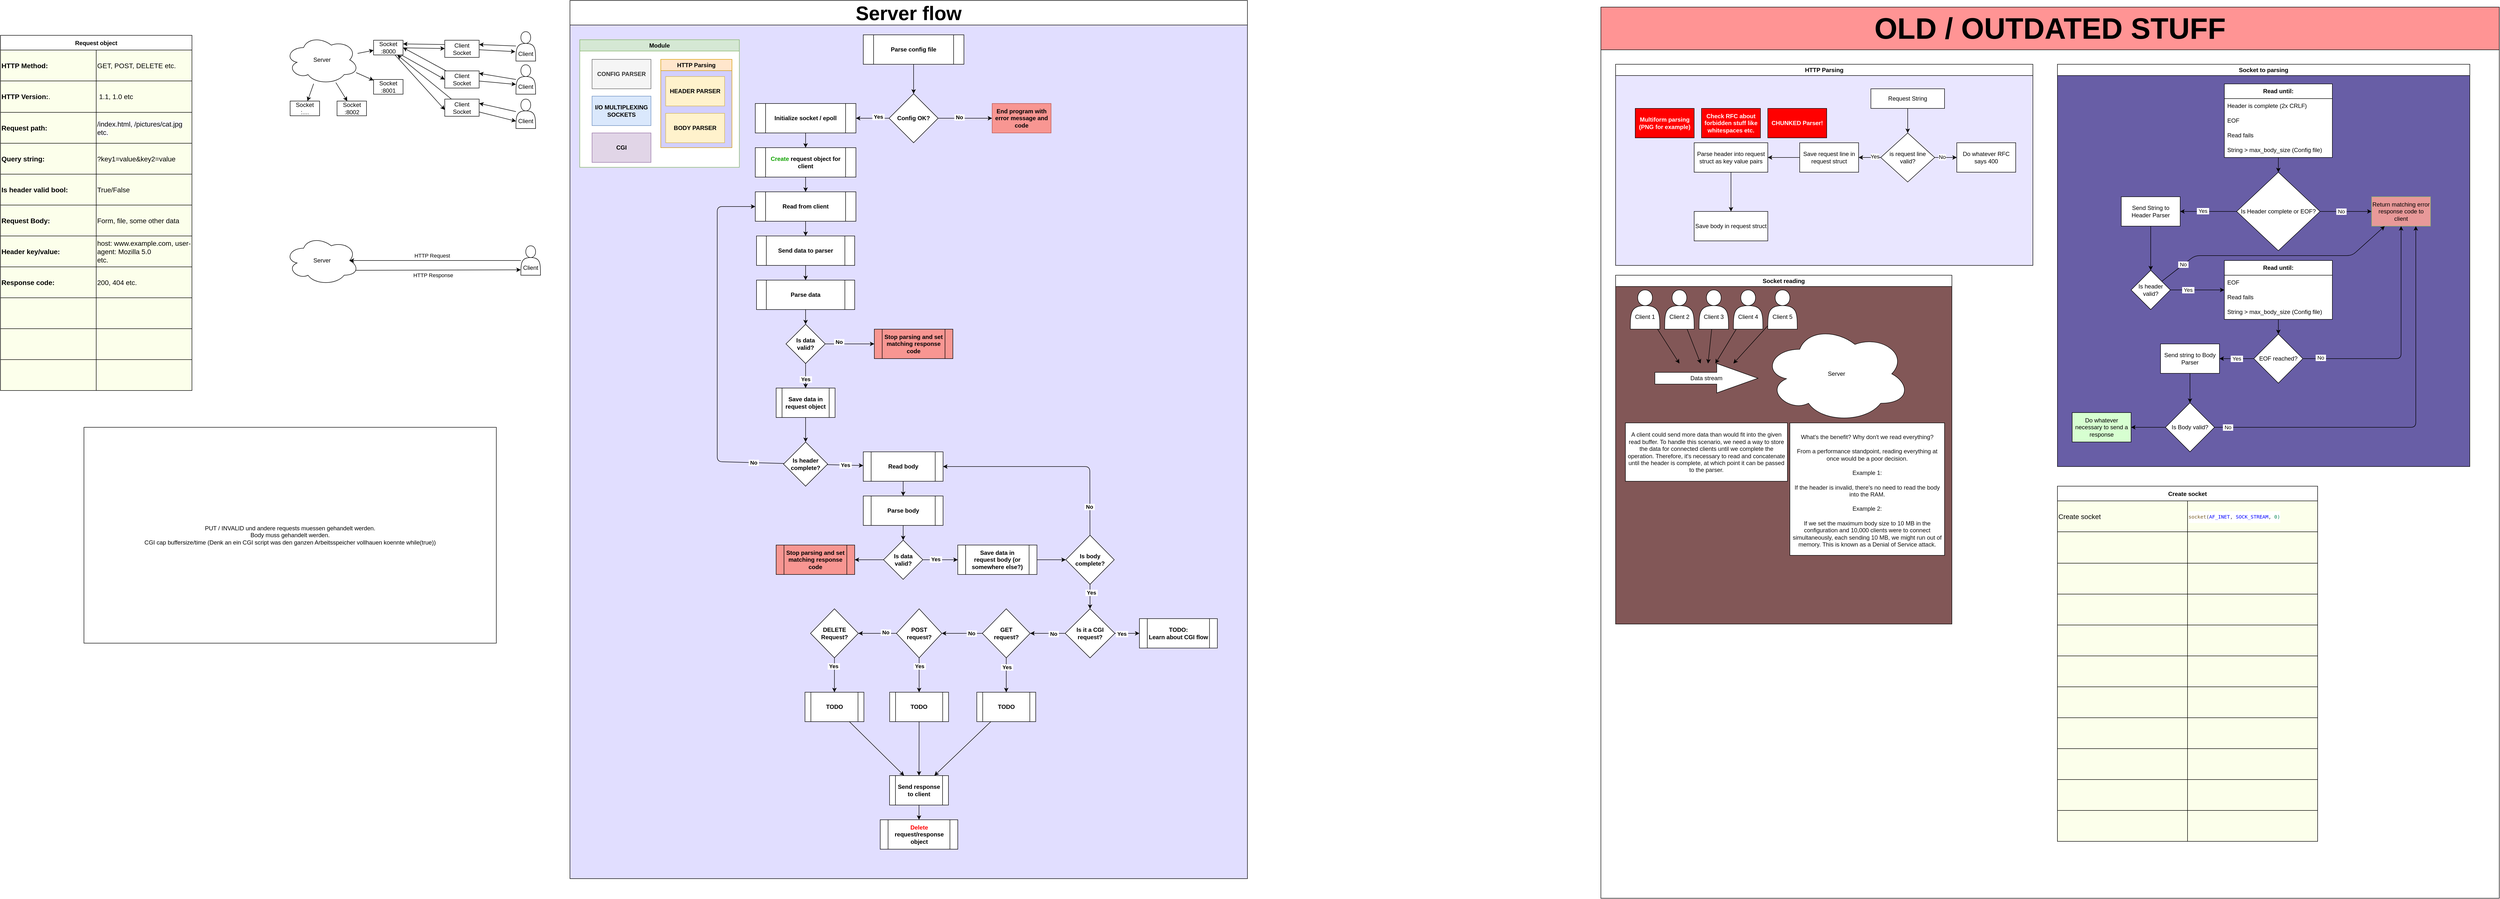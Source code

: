 <mxfile>
    <diagram id="tm-Q9Mv3Nz5z3LRHxRc2" name="Page-1">
        <mxGraphModel dx="2575" dy="1794" grid="1" gridSize="10" guides="1" tooltips="1" connect="1" arrows="1" fold="1" page="1" pageScale="1" pageWidth="850" pageHeight="1100" math="0" shadow="0">
            <root>
                <mxCell id="0"/>
                <mxCell id="1" parent="0"/>
                <mxCell id="5" value="" style="edgeStyle=none;html=1;" parent="1" source="2" target="4" edge="1">
                    <mxGeometry relative="1" as="geometry"/>
                </mxCell>
                <mxCell id="2" value="Server" style="ellipse;shape=cloud;whiteSpace=wrap;html=1;" parent="1" vertex="1">
                    <mxGeometry x="90" y="-979" width="150" height="100" as="geometry"/>
                </mxCell>
                <mxCell id="7" value="" style="edgeStyle=none;html=1;" parent="1" source="4" target="6" edge="1">
                    <mxGeometry relative="1" as="geometry"/>
                </mxCell>
                <mxCell id="22" style="edgeStyle=none;html=1;entryX=0;entryY=0.5;entryDx=0;entryDy=0;" parent="1" source="4" target="12" edge="1">
                    <mxGeometry relative="1" as="geometry"/>
                </mxCell>
                <mxCell id="23" style="edgeStyle=none;html=1;entryX=0.001;entryY=0.625;entryDx=0;entryDy=0;entryPerimeter=0;" parent="1" source="4" target="15" edge="1">
                    <mxGeometry relative="1" as="geometry"/>
                </mxCell>
                <mxCell id="4" value="Socket&lt;br&gt;:8000" style="whiteSpace=wrap;html=1;" parent="1" vertex="1">
                    <mxGeometry x="270" y="-969" width="60" height="30" as="geometry"/>
                </mxCell>
                <mxCell id="20" style="edgeStyle=none;html=1;entryX=1;entryY=0.25;entryDx=0;entryDy=0;exitX=0;exitY=0.25;exitDx=0;exitDy=0;" parent="1" source="6" target="4" edge="1">
                    <mxGeometry relative="1" as="geometry"/>
                </mxCell>
                <mxCell id="24" style="edgeStyle=none;html=1;entryX=-0.032;entryY=0.681;entryDx=0;entryDy=0;entryPerimeter=0;" parent="1" source="6" target="10" edge="1">
                    <mxGeometry relative="1" as="geometry"/>
                </mxCell>
                <mxCell id="6" value="Client Socket" style="whiteSpace=wrap;html=1;" parent="1" vertex="1">
                    <mxGeometry x="415" y="-969" width="70" height="35" as="geometry"/>
                </mxCell>
                <mxCell id="11" style="edgeStyle=none;html=1;entryX=1;entryY=0.25;entryDx=0;entryDy=0;" parent="1" source="10" target="6" edge="1">
                    <mxGeometry relative="1" as="geometry"/>
                </mxCell>
                <mxCell id="10" value="&lt;br&gt;&lt;br&gt;Client" style="shape=actor;whiteSpace=wrap;html=1;" parent="1" vertex="1">
                    <mxGeometry x="560" y="-986.5" width="40" height="60" as="geometry"/>
                </mxCell>
                <mxCell id="18" style="edgeStyle=none;html=1;entryX=1;entryY=0.5;entryDx=0;entryDy=0;" parent="1" source="12" target="4" edge="1">
                    <mxGeometry relative="1" as="geometry"/>
                </mxCell>
                <mxCell id="25" value="" style="edgeStyle=none;html=1;entryX=0;entryY=0.667;entryDx=0;entryDy=0;entryPerimeter=0;" parent="1" source="12" target="14" edge="1">
                    <mxGeometry relative="1" as="geometry"/>
                </mxCell>
                <mxCell id="12" value="Client Socket" style="whiteSpace=wrap;html=1;" parent="1" vertex="1">
                    <mxGeometry x="415" y="-906.5" width="70" height="35" as="geometry"/>
                </mxCell>
                <mxCell id="13" style="edgeStyle=none;html=1;entryX=0.997;entryY=0.144;entryDx=0;entryDy=0;entryPerimeter=0;" parent="1" target="12" edge="1">
                    <mxGeometry relative="1" as="geometry">
                        <mxPoint x="560" y="-889" as="sourcePoint"/>
                    </mxGeometry>
                </mxCell>
                <mxCell id="14" value="&lt;br&gt;&lt;br&gt;Client" style="shape=actor;whiteSpace=wrap;html=1;" parent="1" vertex="1">
                    <mxGeometry x="560" y="-919" width="40" height="60" as="geometry"/>
                </mxCell>
                <mxCell id="19" style="edgeStyle=none;html=1;" parent="1" source="15" target="4" edge="1">
                    <mxGeometry relative="1" as="geometry"/>
                </mxCell>
                <mxCell id="26" style="edgeStyle=none;html=1;entryX=0;entryY=0.75;entryDx=0;entryDy=0;" parent="1" source="15" target="17" edge="1">
                    <mxGeometry relative="1" as="geometry"/>
                </mxCell>
                <mxCell id="15" value="Client Socket" style="whiteSpace=wrap;html=1;" parent="1" vertex="1">
                    <mxGeometry x="415" y="-849" width="70" height="35" as="geometry"/>
                </mxCell>
                <mxCell id="16" style="edgeStyle=none;html=1;entryX=1;entryY=0.25;entryDx=0;entryDy=0;" parent="1" source="17" target="15" edge="1">
                    <mxGeometry relative="1" as="geometry"/>
                </mxCell>
                <mxCell id="17" value="&lt;br&gt;&lt;br&gt;Client" style="shape=actor;whiteSpace=wrap;html=1;" parent="1" vertex="1">
                    <mxGeometry x="560" y="-849" width="40" height="60" as="geometry"/>
                </mxCell>
                <mxCell id="27" value="" style="edgeStyle=none;html=1;exitX=0.963;exitY=0.76;exitDx=0;exitDy=0;exitPerimeter=0;" parent="1" source="2" target="28" edge="1">
                    <mxGeometry relative="1" as="geometry">
                        <mxPoint x="239.999" y="-895.982" as="sourcePoint"/>
                    </mxGeometry>
                </mxCell>
                <mxCell id="28" value="Socket&lt;br&gt;:8001" style="whiteSpace=wrap;html=1;" parent="1" vertex="1">
                    <mxGeometry x="270" y="-889" width="60" height="30" as="geometry"/>
                </mxCell>
                <mxCell id="29" value="" style="edgeStyle=none;html=1;" parent="1" source="2" target="30" edge="1">
                    <mxGeometry relative="1" as="geometry">
                        <mxPoint x="160.0" y="-859" as="sourcePoint"/>
                    </mxGeometry>
                </mxCell>
                <mxCell id="30" value="Socket&lt;br&gt;:8002" style="whiteSpace=wrap;html=1;" parent="1" vertex="1">
                    <mxGeometry x="195.55" y="-845" width="60" height="30" as="geometry"/>
                </mxCell>
                <mxCell id="31" value="" style="edgeStyle=none;html=1;" parent="1" source="2" target="32" edge="1">
                    <mxGeometry relative="1" as="geometry">
                        <mxPoint x="110.002" y="-881.634" as="sourcePoint"/>
                    </mxGeometry>
                </mxCell>
                <mxCell id="32" value="Socket&lt;br&gt;:...." style="whiteSpace=wrap;html=1;" parent="1" vertex="1">
                    <mxGeometry x="100.0" y="-845" width="60" height="30" as="geometry"/>
                </mxCell>
                <mxCell id="35" style="edgeStyle=none;html=1;exitX=0.96;exitY=0.7;exitDx=0;exitDy=0;exitPerimeter=0;entryX=-0.006;entryY=0.817;entryDx=0;entryDy=0;entryPerimeter=0;" parent="1" source="33" target="34" edge="1">
                    <mxGeometry relative="1" as="geometry"/>
                </mxCell>
                <mxCell id="37" value="HTTP Response" style="edgeLabel;html=1;align=center;verticalAlign=middle;resizable=0;points=[];" parent="35" vertex="1" connectable="0">
                    <mxGeometry x="-0.242" y="-1" relative="1" as="geometry">
                        <mxPoint x="29" y="9" as="offset"/>
                    </mxGeometry>
                </mxCell>
                <mxCell id="33" value="Server" style="ellipse;shape=cloud;whiteSpace=wrap;html=1;" parent="1" vertex="1">
                    <mxGeometry x="90" y="-570" width="150" height="100" as="geometry"/>
                </mxCell>
                <mxCell id="36" style="edgeStyle=none;html=1;entryX=0.875;entryY=0.5;entryDx=0;entryDy=0;entryPerimeter=0;" parent="1" source="34" target="33" edge="1">
                    <mxGeometry relative="1" as="geometry">
                        <mxPoint x="250" y="-480" as="targetPoint"/>
                    </mxGeometry>
                </mxCell>
                <mxCell id="38" value="HTTP Request" style="edgeLabel;html=1;align=center;verticalAlign=middle;resizable=0;points=[];" parent="36" vertex="1" connectable="0">
                    <mxGeometry x="0.038" y="-1" relative="1" as="geometry">
                        <mxPoint y="-9" as="offset"/>
                    </mxGeometry>
                </mxCell>
                <mxCell id="34" value="&lt;br&gt;&lt;br&gt;Client" style="shape=actor;whiteSpace=wrap;html=1;" parent="1" vertex="1">
                    <mxGeometry x="570" y="-550" width="40" height="60" as="geometry"/>
                </mxCell>
                <mxCell id="39" value="" style="shape=image;verticalLabelPosition=bottom;labelBackgroundColor=default;verticalAlign=top;aspect=fixed;imageAspect=0;image=https://miro.medium.com/v2/resize:fit:700/1*5QCrgA5LoA8AKR30ce6x5A.png;" parent="1" vertex="1">
                    <mxGeometry x="84.15" y="-449" width="245.85" height="165" as="geometry"/>
                </mxCell>
                <mxCell id="40" value="" style="shape=image;verticalLabelPosition=bottom;labelBackgroundColor=default;verticalAlign=top;aspect=fixed;imageAspect=0;image=https://miro.medium.com/v2/resize:fit:700/1*Yqq-60D9mD4NVuhFd4IoFg.png;" parent="1" vertex="1">
                    <mxGeometry x="80" y="-739" width="275.49" height="169" as="geometry"/>
                </mxCell>
                <mxCell id="45" value="Server flow" style="swimlane;whiteSpace=wrap;html=1;swimlaneFillColor=#E1DEFF;fontSize=40;startSize=50;" parent="1" vertex="1">
                    <mxGeometry x="670" y="-1050" width="1380" height="1790" as="geometry">
                        <mxRectangle x="280" y="780" width="50" height="30" as="alternateBounds"/>
                    </mxGeometry>
                </mxCell>
                <mxCell id="271" value="" style="edgeStyle=none;html=1;fontStyle=1" parent="45" source="52" target="270" edge="1">
                    <mxGeometry relative="1" as="geometry"/>
                </mxCell>
                <mxCell id="52" value="&lt;span style=&quot;&quot;&gt;Parse config file&lt;/span&gt;" style="shape=process;whiteSpace=wrap;html=1;backgroundOutline=1;fontStyle=1" parent="45" vertex="1">
                    <mxGeometry x="597.5" y="70" width="205" height="60" as="geometry"/>
                </mxCell>
                <mxCell id="290" value="" style="edgeStyle=none;html=1;fontStyle=1" parent="45" source="53" target="289" edge="1">
                    <mxGeometry relative="1" as="geometry"/>
                </mxCell>
                <mxCell id="53" value="Initialize socket / epoll" style="shape=process;whiteSpace=wrap;html=1;backgroundOutline=1;fontStyle=1" parent="45" vertex="1">
                    <mxGeometry x="377.5" y="210" width="205" height="60" as="geometry"/>
                </mxCell>
                <mxCell id="282" value="" style="edgeStyle=none;html=1;fontStyle=1" parent="45" source="55" target="281" edge="1">
                    <mxGeometry relative="1" as="geometry"/>
                </mxCell>
                <mxCell id="55" value="Read from client" style="shape=process;whiteSpace=wrap;html=1;backgroundOutline=1;fontStyle=1" parent="45" vertex="1">
                    <mxGeometry x="377.5" y="390" width="205" height="60" as="geometry"/>
                </mxCell>
                <mxCell id="275" style="edgeStyle=none;html=1;fontStyle=1" parent="45" source="270" target="272" edge="1">
                    <mxGeometry relative="1" as="geometry"/>
                </mxCell>
                <mxCell id="276" value="&amp;nbsp;No&amp;nbsp;" style="edgeLabel;html=1;align=center;verticalAlign=middle;resizable=0;points=[];fontStyle=1" parent="275" vertex="1" connectable="0">
                    <mxGeometry x="-0.222" y="2" relative="1" as="geometry">
                        <mxPoint as="offset"/>
                    </mxGeometry>
                </mxCell>
                <mxCell id="277" style="edgeStyle=none;html=1;fontStyle=1" parent="45" source="270" target="53" edge="1">
                    <mxGeometry relative="1" as="geometry"/>
                </mxCell>
                <mxCell id="278" value="&amp;nbsp;Yes&amp;nbsp;" style="edgeLabel;html=1;align=center;verticalAlign=middle;resizable=0;points=[];fontStyle=1" parent="277" vertex="1" connectable="0">
                    <mxGeometry x="-0.35" y="-3" relative="1" as="geometry">
                        <mxPoint as="offset"/>
                    </mxGeometry>
                </mxCell>
                <mxCell id="270" value="Config OK?" style="rhombus;whiteSpace=wrap;html=1;fontStyle=1" parent="45" vertex="1">
                    <mxGeometry x="650" y="190" width="100" height="100" as="geometry"/>
                </mxCell>
                <mxCell id="272" value="End program with error message and code" style="whiteSpace=wrap;html=1;fillColor=#F89692;strokeColor=#b85450;fontStyle=1" parent="45" vertex="1">
                    <mxGeometry x="860" y="210" width="120" height="60" as="geometry"/>
                </mxCell>
                <mxCell id="284" value="" style="edgeStyle=none;html=1;fontStyle=1" parent="45" source="281" target="283" edge="1">
                    <mxGeometry relative="1" as="geometry"/>
                </mxCell>
                <mxCell id="281" value="Send data to parser" style="shape=process;whiteSpace=wrap;html=1;backgroundOutline=1;fontStyle=1;" parent="45" vertex="1">
                    <mxGeometry x="380" y="480" width="200" height="60" as="geometry"/>
                </mxCell>
                <mxCell id="300" style="edgeStyle=none;html=1;fontStyle=1" parent="45" source="283" target="299" edge="1">
                    <mxGeometry relative="1" as="geometry"/>
                </mxCell>
                <mxCell id="283" value="Parse data" style="shape=process;whiteSpace=wrap;html=1;backgroundOutline=1;fontStyle=1;" parent="45" vertex="1">
                    <mxGeometry x="380" y="570" width="200" height="60" as="geometry"/>
                </mxCell>
                <mxCell id="293" value="&amp;nbsp;Yes&amp;nbsp;" style="edgeStyle=none;html=1;fontStyle=1" parent="45" source="285" target="294" edge="1">
                    <mxGeometry relative="1" as="geometry">
                        <mxPoint x="590" y="995" as="targetPoint"/>
                        <Array as="points"/>
                    </mxGeometry>
                </mxCell>
                <mxCell id="285" value="Is header complete?" style="rhombus;whiteSpace=wrap;html=1;fontStyle=1;" parent="45" vertex="1">
                    <mxGeometry x="435" y="900" width="90" height="90" as="geometry"/>
                </mxCell>
                <mxCell id="287" style="edgeStyle=none;html=1;" parent="45" source="285" target="55" edge="1">
                    <mxGeometry relative="1" as="geometry">
                        <mxPoint x="300" y="430" as="targetPoint"/>
                        <Array as="points">
                            <mxPoint x="300" y="940"/>
                            <mxPoint x="300" y="420"/>
                        </Array>
                    </mxGeometry>
                </mxCell>
                <mxCell id="288" value="&amp;nbsp;No&amp;nbsp;" style="edgeLabel;html=1;align=center;verticalAlign=middle;resizable=0;points=[];fontStyle=1" parent="287" vertex="1" connectable="0">
                    <mxGeometry x="-0.831" relative="1" as="geometry">
                        <mxPoint as="offset"/>
                    </mxGeometry>
                </mxCell>
                <mxCell id="291" style="edgeStyle=none;html=1;fontStyle=1" parent="45" source="289" target="55" edge="1">
                    <mxGeometry relative="1" as="geometry"/>
                </mxCell>
                <mxCell id="289" value="&lt;font color=&quot;#11a300&quot;&gt;Create&lt;/font&gt; request object for client" style="shape=process;whiteSpace=wrap;html=1;backgroundOutline=1;fontStyle=1" parent="45" vertex="1">
                    <mxGeometry x="377.5" y="300" width="205" height="60" as="geometry"/>
                </mxCell>
                <mxCell id="310" value="" style="edgeStyle=none;html=1;fontStyle=1" parent="45" source="294" target="309" edge="1">
                    <mxGeometry relative="1" as="geometry"/>
                </mxCell>
                <mxCell id="294" value="Read body" style="shape=process;whiteSpace=wrap;html=1;backgroundOutline=1;fillColor=#FFFFFF;fontStyle=1" parent="45" vertex="1">
                    <mxGeometry x="597.5" y="920" width="162.5" height="60" as="geometry"/>
                </mxCell>
                <mxCell id="304" value="" style="edgeStyle=none;html=1;fontStyle=1" parent="45" source="299" target="326" edge="1">
                    <mxGeometry relative="1" as="geometry">
                        <mxPoint x="580" y="700" as="targetPoint"/>
                    </mxGeometry>
                </mxCell>
                <mxCell id="313" value="&amp;nbsp;No&amp;nbsp;" style="edgeLabel;html=1;align=center;verticalAlign=middle;resizable=0;points=[];fontStyle=1" parent="304" vertex="1" connectable="0">
                    <mxGeometry x="-0.441" y="4" relative="1" as="geometry">
                        <mxPoint as="offset"/>
                    </mxGeometry>
                </mxCell>
                <mxCell id="299" value="&lt;span&gt;Is data&lt;br&gt;valid?&lt;/span&gt;" style="rhombus;whiteSpace=wrap;html=1;strokeColor=#000000;fillColor=#FFFFFF;fontStyle=1" parent="45" vertex="1">
                    <mxGeometry x="440" y="660" width="80" height="80" as="geometry"/>
                </mxCell>
                <mxCell id="312" value="" style="edgeStyle=none;html=1;fontStyle=1" parent="45" source="309" target="311" edge="1">
                    <mxGeometry relative="1" as="geometry"/>
                </mxCell>
                <mxCell id="309" value="Parse body" style="shape=process;whiteSpace=wrap;html=1;backgroundOutline=1;fillColor=#FFFFFF;fontStyle=1" parent="45" vertex="1">
                    <mxGeometry x="597.5" y="1010" width="162.5" height="60" as="geometry"/>
                </mxCell>
                <mxCell id="315" value="" style="edgeStyle=none;html=1;fontStyle=1" parent="45" source="311" target="314" edge="1">
                    <mxGeometry relative="1" as="geometry"/>
                </mxCell>
                <mxCell id="316" value="&amp;nbsp;Yes&amp;nbsp;" style="edgeLabel;html=1;align=center;verticalAlign=middle;resizable=0;points=[];fontStyle=1" parent="315" vertex="1" connectable="0">
                    <mxGeometry x="-0.288" y="1" relative="1" as="geometry">
                        <mxPoint as="offset"/>
                    </mxGeometry>
                </mxCell>
                <mxCell id="325" style="edgeStyle=none;html=1;fontStyle=1" edge="1" parent="45" source="311" target="324">
                    <mxGeometry relative="1" as="geometry"/>
                </mxCell>
                <mxCell id="311" value="Is data&lt;br&gt;valid?" style="rhombus;whiteSpace=wrap;html=1;fillColor=#FFFFFF;fontStyle=1" parent="45" vertex="1">
                    <mxGeometry x="638.75" y="1100" width="80" height="80" as="geometry"/>
                </mxCell>
                <mxCell id="320" value="" style="edgeStyle=none;html=1;fontStyle=1" edge="1" parent="45" source="314" target="319">
                    <mxGeometry relative="1" as="geometry"/>
                </mxCell>
                <mxCell id="314" value="Save data in&lt;br&gt;request body (or somewhere else?)" style="shape=process;whiteSpace=wrap;html=1;backgroundOutline=1;fillColor=#FFFFFF;fontStyle=1" parent="45" vertex="1">
                    <mxGeometry x="790" y="1110" width="161.25" height="60" as="geometry"/>
                </mxCell>
                <mxCell id="318" style="edgeStyle=none;html=1;entryX=0.5;entryY=0;entryDx=0;entryDy=0;" edge="1" parent="45" source="317" target="285">
                    <mxGeometry relative="1" as="geometry"/>
                </mxCell>
                <mxCell id="317" value="Save data in request object" style="shape=process;whiteSpace=wrap;html=1;backgroundOutline=1;fontStyle=1" vertex="1" parent="45">
                    <mxGeometry x="420" y="790" width="120" height="60" as="geometry"/>
                </mxCell>
                <mxCell id="301" style="edgeStyle=none;html=1;fontStyle=1" parent="45" source="299" target="317" edge="1">
                    <mxGeometry relative="1" as="geometry">
                        <mxPoint x="480" y="790" as="sourcePoint"/>
                        <mxPoint x="480" y="810" as="targetPoint"/>
                    </mxGeometry>
                </mxCell>
                <mxCell id="302" value="&amp;nbsp;Yes&amp;nbsp;" style="edgeLabel;html=1;align=center;verticalAlign=middle;resizable=0;points=[];fontStyle=1" parent="301" vertex="1" connectable="0">
                    <mxGeometry x="0.27" relative="1" as="geometry">
                        <mxPoint as="offset"/>
                    </mxGeometry>
                </mxCell>
                <mxCell id="322" style="edgeStyle=none;html=1;fontStyle=1" edge="1" parent="45" source="319" target="294">
                    <mxGeometry relative="1" as="geometry">
                        <Array as="points">
                            <mxPoint x="1059" y="950"/>
                        </Array>
                    </mxGeometry>
                </mxCell>
                <mxCell id="323" value="&amp;nbsp;No&amp;nbsp;" style="edgeLabel;html=1;align=center;verticalAlign=middle;resizable=0;points=[];fontStyle=1" vertex="1" connectable="0" parent="322">
                    <mxGeometry x="-0.733" y="1" relative="1" as="geometry">
                        <mxPoint as="offset"/>
                    </mxGeometry>
                </mxCell>
                <mxCell id="375" value="" style="edgeStyle=none;html=1;fontStyle=1" edge="1" parent="45" source="319" target="377">
                    <mxGeometry relative="1" as="geometry">
                        <mxPoint x="1059.375" y="1270" as="targetPoint"/>
                    </mxGeometry>
                </mxCell>
                <mxCell id="376" value="&amp;nbsp;Yes&amp;nbsp;" style="edgeLabel;html=1;align=center;verticalAlign=middle;resizable=0;points=[];fontStyle=1" vertex="1" connectable="0" parent="375">
                    <mxGeometry x="-0.342" y="2" relative="1" as="geometry">
                        <mxPoint as="offset"/>
                    </mxGeometry>
                </mxCell>
                <mxCell id="319" value="Is body&lt;br&gt;complete?" style="rhombus;whiteSpace=wrap;html=1;fillColor=#FFFFFF;fontStyle=1" vertex="1" parent="45">
                    <mxGeometry x="1010" y="1090" width="98.75" height="100" as="geometry"/>
                </mxCell>
                <mxCell id="324" value="Stop parsing and set matching response code" style="shape=process;whiteSpace=wrap;html=1;backgroundOutline=1;fillColor=#F89692;fontStyle=1" vertex="1" parent="45">
                    <mxGeometry x="420" y="1110" width="160" height="60" as="geometry"/>
                </mxCell>
                <mxCell id="326" value="Stop parsing and set matching response code" style="shape=process;whiteSpace=wrap;html=1;backgroundOutline=1;fillColor=#F89692;fontStyle=1" vertex="1" parent="45">
                    <mxGeometry x="620" y="670" width="160" height="60" as="geometry"/>
                </mxCell>
                <mxCell id="379" value="" style="edgeStyle=none;html=1;fontStyle=1" edge="1" parent="45" source="377" target="378">
                    <mxGeometry relative="1" as="geometry"/>
                </mxCell>
                <mxCell id="380" value="&amp;nbsp;Yes&amp;nbsp;" style="edgeLabel;html=1;align=center;verticalAlign=middle;resizable=0;points=[];fontStyle=1" vertex="1" connectable="0" parent="379">
                    <mxGeometry x="-0.464" y="-1" relative="1" as="geometry">
                        <mxPoint as="offset"/>
                    </mxGeometry>
                </mxCell>
                <mxCell id="383" style="edgeStyle=none;html=1;fontStyle=1" edge="1" parent="45" source="377" target="382">
                    <mxGeometry relative="1" as="geometry"/>
                </mxCell>
                <mxCell id="391" value="&amp;nbsp;No&amp;nbsp;" style="edgeLabel;html=1;align=center;verticalAlign=middle;resizable=0;points=[];fontStyle=1" vertex="1" connectable="0" parent="383">
                    <mxGeometry x="-0.325" y="1" relative="1" as="geometry">
                        <mxPoint as="offset"/>
                    </mxGeometry>
                </mxCell>
                <mxCell id="377" value="Is it a CGI request?" style="rhombus;whiteSpace=wrap;html=1;fillColor=#FFFFFF;fontStyle=1" vertex="1" parent="45">
                    <mxGeometry x="1008.76" y="1240" width="101.24" height="100" as="geometry"/>
                </mxCell>
                <mxCell id="378" value="TODO:&lt;br&gt;Learn about CGI flow" style="shape=process;whiteSpace=wrap;html=1;backgroundOutline=1;fillColor=#FFFFFF;fontStyle=1" vertex="1" parent="45">
                    <mxGeometry x="1160" y="1260" width="158.76" height="60" as="geometry"/>
                </mxCell>
                <mxCell id="386" value="" style="edgeStyle=none;html=1;fontStyle=1" edge="1" parent="45" source="382" target="385">
                    <mxGeometry relative="1" as="geometry"/>
                </mxCell>
                <mxCell id="392" value="&amp;nbsp;No&amp;nbsp;" style="edgeLabel;html=1;align=center;verticalAlign=middle;resizable=0;points=[];fontStyle=1" vertex="1" connectable="0" parent="386">
                    <mxGeometry x="-0.449" relative="1" as="geometry">
                        <mxPoint as="offset"/>
                    </mxGeometry>
                </mxCell>
                <mxCell id="382" value="GET&lt;br&gt;request?" style="rhombus;whiteSpace=wrap;html=1;fillColor=#FFFFFF;fontStyle=1" vertex="1" parent="45">
                    <mxGeometry x="840" y="1240" width="97.5" height="100" as="geometry"/>
                </mxCell>
                <mxCell id="389" value="" style="edgeStyle=none;html=1;fontStyle=1" edge="1" parent="45" source="385" target="388">
                    <mxGeometry relative="1" as="geometry"/>
                </mxCell>
                <mxCell id="393" value="&amp;nbsp;No&amp;nbsp;" style="edgeLabel;html=1;align=center;verticalAlign=middle;resizable=0;points=[];fontStyle=1" vertex="1" connectable="0" parent="389">
                    <mxGeometry x="-0.417" y="-2" relative="1" as="geometry">
                        <mxPoint as="offset"/>
                    </mxGeometry>
                </mxCell>
                <mxCell id="385" value="POST &lt;br&gt;request?" style="rhombus;whiteSpace=wrap;html=1;fillColor=#FFFFFF;fontStyle=1" vertex="1" parent="45">
                    <mxGeometry x="665" y="1240" width="92.5" height="100" as="geometry"/>
                </mxCell>
                <mxCell id="388" value="DELETE&lt;br&gt;Request?" style="rhombus;whiteSpace=wrap;html=1;fillColor=#FFFFFF;fontStyle=1" vertex="1" parent="45">
                    <mxGeometry x="490" y="1240" width="97.5" height="100" as="geometry"/>
                </mxCell>
                <mxCell id="408" style="edgeStyle=none;html=1;fontStyle=1" edge="1" parent="45" source="397" target="405">
                    <mxGeometry relative="1" as="geometry"/>
                </mxCell>
                <mxCell id="397" value="TODO" style="shape=process;whiteSpace=wrap;html=1;backgroundOutline=1;fillColor=#FFFFFF;fontStyle=1" vertex="1" parent="45">
                    <mxGeometry x="828.75" y="1410" width="120" height="60" as="geometry"/>
                </mxCell>
                <mxCell id="384" style="edgeStyle=none;html=1;fontStyle=1" edge="1" parent="45" source="382" target="397">
                    <mxGeometry relative="1" as="geometry">
                        <mxPoint x="890" y="1400" as="targetPoint"/>
                    </mxGeometry>
                </mxCell>
                <mxCell id="394" value="&amp;nbsp;Yes&amp;nbsp;" style="edgeLabel;html=1;align=center;verticalAlign=middle;resizable=0;points=[];fontStyle=1" vertex="1" connectable="0" parent="384">
                    <mxGeometry x="-0.457" y="1" relative="1" as="geometry">
                        <mxPoint as="offset"/>
                    </mxGeometry>
                </mxCell>
                <mxCell id="407" style="edgeStyle=none;html=1;fontStyle=1" edge="1" parent="45" source="403" target="405">
                    <mxGeometry relative="1" as="geometry"/>
                </mxCell>
                <mxCell id="403" value="TODO" style="shape=process;whiteSpace=wrap;html=1;backgroundOutline=1;fillColor=#FFFFFF;fontStyle=1" vertex="1" parent="45">
                    <mxGeometry x="651.25" y="1410" width="120" height="60" as="geometry"/>
                </mxCell>
                <mxCell id="387" style="edgeStyle=none;html=1;fontStyle=1" edge="1" parent="45" source="385" target="403">
                    <mxGeometry relative="1" as="geometry">
                        <mxPoint x="710" y="1400" as="targetPoint"/>
                    </mxGeometry>
                </mxCell>
                <mxCell id="395" value="&amp;nbsp;Yes&amp;nbsp;" style="edgeLabel;html=1;align=center;verticalAlign=middle;resizable=0;points=[];fontStyle=1" vertex="1" connectable="0" parent="387">
                    <mxGeometry x="-0.532" relative="1" as="geometry">
                        <mxPoint as="offset"/>
                    </mxGeometry>
                </mxCell>
                <mxCell id="406" style="edgeStyle=none;html=1;fontStyle=1" edge="1" parent="45" source="404" target="405">
                    <mxGeometry relative="1" as="geometry"/>
                </mxCell>
                <mxCell id="404" value="TODO" style="shape=process;whiteSpace=wrap;html=1;backgroundOutline=1;fillColor=#FFFFFF;fontStyle=1" vertex="1" parent="45">
                    <mxGeometry x="478.75" y="1410" width="120" height="60" as="geometry"/>
                </mxCell>
                <mxCell id="390" style="edgeStyle=none;html=1;fontStyle=1" edge="1" parent="45" source="388" target="404">
                    <mxGeometry relative="1" as="geometry">
                        <mxPoint x="540" y="1400" as="targetPoint"/>
                    </mxGeometry>
                </mxCell>
                <mxCell id="396" value="&amp;nbsp;Yes&amp;nbsp;" style="edgeLabel;html=1;align=center;verticalAlign=middle;resizable=0;points=[];fontStyle=1" vertex="1" connectable="0" parent="390">
                    <mxGeometry x="-0.533" y="-2" relative="1" as="geometry">
                        <mxPoint as="offset"/>
                    </mxGeometry>
                </mxCell>
                <mxCell id="410" value="" style="edgeStyle=none;html=1;fontStyle=1" edge="1" parent="45" source="405" target="409">
                    <mxGeometry relative="1" as="geometry"/>
                </mxCell>
                <mxCell id="405" value="Send response to client" style="shape=process;whiteSpace=wrap;html=1;backgroundOutline=1;fillColor=#FFFFFF;fontStyle=1" vertex="1" parent="45">
                    <mxGeometry x="651" y="1580" width="120" height="60" as="geometry"/>
                </mxCell>
                <mxCell id="409" value="&lt;font color=&quot;#ff0000&quot;&gt;Delete&lt;/font&gt;&lt;br&gt;request/response&lt;br&gt;object" style="shape=process;whiteSpace=wrap;html=1;backgroundOutline=1;fillColor=#FFFFFF;fontStyle=1" vertex="1" parent="45">
                    <mxGeometry x="632" y="1670" width="158" height="60" as="geometry"/>
                </mxCell>
                <mxCell id="265" value="Module" style="swimlane;whiteSpace=wrap;html=1;swimlaneFillColor=default;fontStyle=1;fillColor=#d5e8d4;strokeColor=#82b366;" parent="45" vertex="1">
                    <mxGeometry x="20" y="80" width="325" height="260" as="geometry"/>
                </mxCell>
                <mxCell id="267" value="CONFIG PARSER" style="rounded=0;whiteSpace=wrap;html=1;fontStyle=1;fillColor=#f5f5f5;fontColor=#333333;strokeColor=#666666;" parent="265" vertex="1">
                    <mxGeometry x="25" y="40" width="120" height="60" as="geometry"/>
                </mxCell>
                <mxCell id="268" value="CGI" style="rounded=0;whiteSpace=wrap;html=1;fontStyle=1;fillColor=#e1d5e7;strokeColor=#9673a6;" parent="265" vertex="1">
                    <mxGeometry x="25" y="190" width="120" height="60" as="geometry"/>
                </mxCell>
                <mxCell id="269" value="I/O MULTIPLEXING&lt;br&gt;SOCKETS" style="rounded=0;whiteSpace=wrap;html=1;fontStyle=1;fillColor=#dae8fc;strokeColor=#6c8ebf;" parent="265" vertex="1">
                    <mxGeometry x="25" y="115" width="120" height="60" as="geometry"/>
                </mxCell>
                <mxCell id="400" value="HTTP Parsing" style="swimlane;whiteSpace=wrap;html=1;fillColor=#ffe6cc;fontStyle=1;strokeColor=#d79b00;swimlaneFillColor=#D2CFFF;" vertex="1" parent="265">
                    <mxGeometry x="165" y="40" width="145" height="180" as="geometry"/>
                </mxCell>
                <mxCell id="266" value="HEADER PARSER" style="rounded=0;whiteSpace=wrap;html=1;fontStyle=1;fillColor=#fff2cc;strokeColor=#d6b656;" parent="400" vertex="1">
                    <mxGeometry x="10" y="35" width="120" height="60" as="geometry"/>
                </mxCell>
                <mxCell id="398" value="BODY PARSER" style="rounded=0;whiteSpace=wrap;html=1;fontStyle=1;fillColor=#fff2cc;strokeColor=#d6b656;" vertex="1" parent="400">
                    <mxGeometry x="10" y="110" width="120" height="60" as="geometry"/>
                </mxCell>
                <mxCell id="116" value="Request object" style="shape=table;startSize=30;container=1;collapsible=0;childLayout=tableLayout;fontStyle=1;align=center;rounded=0;strokeColor=default;fontColor=#000000;fillColor=#FFFFFF;gradientColor=none;swimlaneFillColor=#FCFFEB;" parent="1" vertex="1">
                    <mxGeometry x="-490" y="-979" width="390" height="724" as="geometry"/>
                </mxCell>
                <mxCell id="117" value="" style="shape=tableRow;horizontal=0;startSize=0;swimlaneHead=0;swimlaneBody=0;top=0;left=0;bottom=0;right=0;collapsible=0;dropTarget=0;fillColor=none;points=[[0,0.5],[1,0.5]];portConstraint=eastwest;rounded=0;strokeColor=default;fontColor=#FFFFFF;" parent="116" vertex="1">
                    <mxGeometry y="30" width="390" height="63" as="geometry"/>
                </mxCell>
                <mxCell id="118" value="&lt;span style=&quot;color: rgb(0, 0, 0); font-weight: 700; font-size: 14px;&quot;&gt;HTTP Method:&lt;/span&gt;" style="shape=partialRectangle;html=1;whiteSpace=wrap;connectable=0;fillColor=none;top=0;left=0;bottom=0;right=0;overflow=hidden;rounded=0;strokeColor=default;fontColor=#FFFFFF;align=left;fontSize=14;" parent="117" vertex="1">
                    <mxGeometry width="195" height="63" as="geometry">
                        <mxRectangle width="195" height="63" as="alternateBounds"/>
                    </mxGeometry>
                </mxCell>
                <mxCell id="119" value="&lt;span style=&quot;color: rgb(0, 0, 0); font-size: 14px;&quot;&gt;GET, POST, DELETE etc.&lt;/span&gt;" style="shape=partialRectangle;html=1;whiteSpace=wrap;connectable=0;fillColor=none;top=0;left=0;bottom=0;right=0;overflow=hidden;rounded=0;strokeColor=default;fontColor=#FFFFFF;align=left;fontSize=14;" parent="117" vertex="1">
                    <mxGeometry x="195" width="195" height="63" as="geometry">
                        <mxRectangle width="195" height="63" as="alternateBounds"/>
                    </mxGeometry>
                </mxCell>
                <mxCell id="121" value="" style="shape=tableRow;horizontal=0;startSize=0;swimlaneHead=0;swimlaneBody=0;top=0;left=0;bottom=0;right=0;collapsible=0;dropTarget=0;fillColor=none;points=[[0,0.5],[1,0.5]];portConstraint=eastwest;rounded=0;strokeColor=default;fontColor=#FFFFFF;" parent="116" vertex="1">
                    <mxGeometry y="93" width="390" height="64" as="geometry"/>
                </mxCell>
                <mxCell id="122" value="&lt;span style=&quot;color: rgb(0, 0, 0); font-weight: 700; font-size: 14px;&quot;&gt;HTTP Version:&lt;/span&gt;&lt;span style=&quot;border-color: var(--border-color); color: rgb(0, 0, 0); font-size: 14px;&quot;&gt;.&lt;/span&gt;" style="shape=partialRectangle;html=1;whiteSpace=wrap;connectable=0;fillColor=none;top=0;left=0;bottom=0;right=0;overflow=hidden;rounded=0;strokeColor=default;fontColor=#FFFFFF;align=left;fontSize=14;" parent="121" vertex="1">
                    <mxGeometry width="195" height="64" as="geometry">
                        <mxRectangle width="195" height="64" as="alternateBounds"/>
                    </mxGeometry>
                </mxCell>
                <mxCell id="123" value="&lt;span style=&quot;border-color: var(--border-color); color: rgb(0, 0, 0); font-weight: 700; font-size: 14px;&quot;&gt;&amp;nbsp;&lt;/span&gt;&lt;span style=&quot;border-color: var(--border-color); color: rgb(0, 0, 0); font-size: 14px;&quot;&gt;1.1, 1.0 etc&lt;/span&gt;" style="shape=partialRectangle;html=1;whiteSpace=wrap;connectable=0;fillColor=none;top=0;left=0;bottom=0;right=0;overflow=hidden;rounded=0;strokeColor=default;fontColor=#FFFFFF;align=left;fontSize=14;" parent="121" vertex="1">
                    <mxGeometry x="195" width="195" height="64" as="geometry">
                        <mxRectangle width="195" height="64" as="alternateBounds"/>
                    </mxGeometry>
                </mxCell>
                <mxCell id="125" value="" style="shape=tableRow;horizontal=0;startSize=0;swimlaneHead=0;swimlaneBody=0;top=0;left=0;bottom=0;right=0;collapsible=0;dropTarget=0;fillColor=none;points=[[0,0.5],[1,0.5]];portConstraint=eastwest;rounded=0;strokeColor=default;fontColor=#FFFFFF;" parent="116" vertex="1">
                    <mxGeometry y="157" width="390" height="63" as="geometry"/>
                </mxCell>
                <mxCell id="126" value="&lt;span style=&quot;color: rgb(0, 0, 0); font-weight: 700; font-size: 14px;&quot;&gt;Request path:&lt;/span&gt;" style="shape=partialRectangle;html=1;whiteSpace=wrap;connectable=0;fillColor=none;top=0;left=0;bottom=0;right=0;overflow=hidden;rounded=0;strokeColor=default;fontColor=#FFFFFF;align=left;fontSize=14;" parent="125" vertex="1">
                    <mxGeometry width="195" height="63" as="geometry">
                        <mxRectangle width="195" height="63" as="alternateBounds"/>
                    </mxGeometry>
                </mxCell>
                <mxCell id="127" value="&lt;span style=&quot;color: rgb(0, 0, 0); font-family: Helvetica; font-size: 14px; font-style: normal; font-variant-ligatures: normal; font-variant-caps: normal; font-weight: 400; letter-spacing: normal; orphans: 2; text-indent: 0px; text-transform: none; widows: 2; word-spacing: 0px; -webkit-text-stroke-width: 0px; background-color: rgb(251, 251, 251); text-decoration-thickness: initial; text-decoration-style: initial; text-decoration-color: initial; float: none; display: inline !important;&quot;&gt;/index.html, /pictures/cat.jpg etc.&lt;/span&gt;" style="shape=partialRectangle;html=1;whiteSpace=wrap;connectable=0;fillColor=none;top=0;left=0;bottom=0;right=0;overflow=hidden;rounded=0;strokeColor=default;fontColor=#FFFFFF;align=left;fontSize=14;" parent="125" vertex="1">
                    <mxGeometry x="195" width="195" height="63" as="geometry">
                        <mxRectangle width="195" height="63" as="alternateBounds"/>
                    </mxGeometry>
                </mxCell>
                <mxCell id="138" style="shape=tableRow;horizontal=0;startSize=0;swimlaneHead=0;swimlaneBody=0;top=0;left=0;bottom=0;right=0;collapsible=0;dropTarget=0;fillColor=none;points=[[0,0.5],[1,0.5]];portConstraint=eastwest;rounded=0;strokeColor=default;fontColor=#FFFFFF;" parent="116" vertex="1">
                    <mxGeometry y="220" width="390" height="63" as="geometry"/>
                </mxCell>
                <mxCell id="139" value="Query string:" style="shape=partialRectangle;html=1;whiteSpace=wrap;connectable=0;fillColor=none;top=0;left=0;bottom=0;right=0;overflow=hidden;rounded=0;strokeColor=default;fontColor=#000000;align=left;fontSize=14;fontStyle=1" parent="138" vertex="1">
                    <mxGeometry width="195" height="63" as="geometry">
                        <mxRectangle width="195" height="63" as="alternateBounds"/>
                    </mxGeometry>
                </mxCell>
                <mxCell id="140" value="?key1=value&amp;amp;key2=value" style="shape=partialRectangle;html=1;whiteSpace=wrap;connectable=0;fillColor=none;top=0;left=0;bottom=0;right=0;overflow=hidden;rounded=0;strokeColor=default;fontColor=#000000;align=left;fontSize=14;" parent="138" vertex="1">
                    <mxGeometry x="195" width="195" height="63" as="geometry">
                        <mxRectangle width="195" height="63" as="alternateBounds"/>
                    </mxGeometry>
                </mxCell>
                <mxCell id="135" style="shape=tableRow;horizontal=0;startSize=0;swimlaneHead=0;swimlaneBody=0;top=0;left=0;bottom=0;right=0;collapsible=0;dropTarget=0;fillColor=none;points=[[0,0.5],[1,0.5]];portConstraint=eastwest;rounded=0;strokeColor=default;fontColor=#FFFFFF;" parent="116" vertex="1">
                    <mxGeometry y="283" width="390" height="63" as="geometry"/>
                </mxCell>
                <mxCell id="136" value="Is header valid bool:" style="shape=partialRectangle;html=1;whiteSpace=wrap;connectable=0;fillColor=none;top=0;left=0;bottom=0;right=0;overflow=hidden;rounded=0;strokeColor=default;fontColor=#000000;align=left;fontSize=14;fontStyle=1" parent="135" vertex="1">
                    <mxGeometry width="195" height="63" as="geometry">
                        <mxRectangle width="195" height="63" as="alternateBounds"/>
                    </mxGeometry>
                </mxCell>
                <mxCell id="137" value="True/False" style="shape=partialRectangle;html=1;whiteSpace=wrap;connectable=0;fillColor=none;top=0;left=0;bottom=0;right=0;overflow=hidden;rounded=0;strokeColor=default;fontColor=#000000;align=left;fontSize=14;" parent="135" vertex="1">
                    <mxGeometry x="195" width="195" height="63" as="geometry">
                        <mxRectangle width="195" height="63" as="alternateBounds"/>
                    </mxGeometry>
                </mxCell>
                <mxCell id="132" style="shape=tableRow;horizontal=0;startSize=0;swimlaneHead=0;swimlaneBody=0;top=0;left=0;bottom=0;right=0;collapsible=0;dropTarget=0;fillColor=none;points=[[0,0.5],[1,0.5]];portConstraint=eastwest;rounded=0;strokeColor=default;fontColor=#FFFFFF;" parent="116" vertex="1">
                    <mxGeometry y="346" width="390" height="63" as="geometry"/>
                </mxCell>
                <mxCell id="133" value="Request Body:" style="shape=partialRectangle;html=1;whiteSpace=wrap;connectable=0;fillColor=none;top=0;left=0;bottom=0;right=0;overflow=hidden;rounded=0;strokeColor=default;fontColor=#000000;align=left;fontSize=14;fontStyle=1" parent="132" vertex="1">
                    <mxGeometry width="195" height="63" as="geometry">
                        <mxRectangle width="195" height="63" as="alternateBounds"/>
                    </mxGeometry>
                </mxCell>
                <mxCell id="134" value="Form, file, some other data" style="shape=partialRectangle;html=1;whiteSpace=wrap;connectable=0;fillColor=none;top=0;left=0;bottom=0;right=0;overflow=hidden;rounded=0;strokeColor=default;fontColor=#000000;align=left;fontSize=14;" parent="132" vertex="1">
                    <mxGeometry x="195" width="195" height="63" as="geometry">
                        <mxRectangle width="195" height="63" as="alternateBounds"/>
                    </mxGeometry>
                </mxCell>
                <mxCell id="129" style="shape=tableRow;horizontal=0;startSize=0;swimlaneHead=0;swimlaneBody=0;top=0;left=0;bottom=0;right=0;collapsible=0;dropTarget=0;fillColor=none;points=[[0,0.5],[1,0.5]];portConstraint=eastwest;rounded=0;strokeColor=default;fontColor=#000000;" parent="116" vertex="1">
                    <mxGeometry y="409" width="390" height="63" as="geometry"/>
                </mxCell>
                <mxCell id="130" value="&lt;b&gt;Header key/value:&lt;/b&gt;" style="shape=partialRectangle;html=1;whiteSpace=wrap;connectable=0;fillColor=none;top=0;left=0;bottom=0;right=0;overflow=hidden;rounded=0;strokeColor=default;fontColor=#000000;align=left;fontSize=14;" parent="129" vertex="1">
                    <mxGeometry width="195" height="63" as="geometry">
                        <mxRectangle width="195" height="63" as="alternateBounds"/>
                    </mxGeometry>
                </mxCell>
                <mxCell id="131" value="host: www.example.com, user-agent: Mozilla 5.0&lt;br&gt;etc." style="shape=partialRectangle;html=1;whiteSpace=wrap;connectable=0;fillColor=none;top=0;left=0;bottom=0;right=0;overflow=hidden;rounded=0;strokeColor=default;fontColor=#000000;align=left;fontSize=14;" parent="129" vertex="1">
                    <mxGeometry x="195" width="195" height="63" as="geometry">
                        <mxRectangle width="195" height="63" as="alternateBounds"/>
                    </mxGeometry>
                </mxCell>
                <mxCell id="150" style="shape=tableRow;horizontal=0;startSize=0;swimlaneHead=0;swimlaneBody=0;top=0;left=0;bottom=0;right=0;collapsible=0;dropTarget=0;fillColor=none;points=[[0,0.5],[1,0.5]];portConstraint=eastwest;rounded=0;strokeColor=default;fontColor=#000000;fontStyle=1" parent="116" vertex="1">
                    <mxGeometry y="472" width="390" height="63" as="geometry"/>
                </mxCell>
                <mxCell id="151" value="Response code:" style="shape=partialRectangle;html=1;whiteSpace=wrap;connectable=0;fillColor=none;top=0;left=0;bottom=0;right=0;overflow=hidden;rounded=0;strokeColor=default;fontColor=#000000;align=left;fontSize=14;fontStyle=1" parent="150" vertex="1">
                    <mxGeometry width="195" height="63" as="geometry">
                        <mxRectangle width="195" height="63" as="alternateBounds"/>
                    </mxGeometry>
                </mxCell>
                <mxCell id="152" value="200, 404 etc." style="shape=partialRectangle;html=1;whiteSpace=wrap;connectable=0;fillColor=none;top=0;left=0;bottom=0;right=0;overflow=hidden;rounded=0;strokeColor=default;fontColor=#000000;align=left;fontSize=14;fontStyle=0" parent="150" vertex="1">
                    <mxGeometry x="195" width="195" height="63" as="geometry">
                        <mxRectangle width="195" height="63" as="alternateBounds"/>
                    </mxGeometry>
                </mxCell>
                <mxCell id="141" style="shape=tableRow;horizontal=0;startSize=0;swimlaneHead=0;swimlaneBody=0;top=0;left=0;bottom=0;right=0;collapsible=0;dropTarget=0;fillColor=none;points=[[0,0.5],[1,0.5]];portConstraint=eastwest;rounded=0;strokeColor=default;fontColor=#000000;fontStyle=1" parent="116" vertex="1">
                    <mxGeometry y="535" width="390" height="63" as="geometry"/>
                </mxCell>
                <mxCell id="142" style="shape=partialRectangle;html=1;whiteSpace=wrap;connectable=0;fillColor=none;top=0;left=0;bottom=0;right=0;overflow=hidden;rounded=0;strokeColor=default;fontColor=#000000;align=left;fontSize=14;fontStyle=1" parent="141" vertex="1">
                    <mxGeometry width="195" height="63" as="geometry">
                        <mxRectangle width="195" height="63" as="alternateBounds"/>
                    </mxGeometry>
                </mxCell>
                <mxCell id="143" style="shape=partialRectangle;html=1;whiteSpace=wrap;connectable=0;fillColor=none;top=0;left=0;bottom=0;right=0;overflow=hidden;rounded=0;strokeColor=default;fontColor=#000000;align=left;fontSize=14;fontStyle=0" parent="141" vertex="1">
                    <mxGeometry x="195" width="195" height="63" as="geometry">
                        <mxRectangle width="195" height="63" as="alternateBounds"/>
                    </mxGeometry>
                </mxCell>
                <mxCell id="144" style="shape=tableRow;horizontal=0;startSize=0;swimlaneHead=0;swimlaneBody=0;top=0;left=0;bottom=0;right=0;collapsible=0;dropTarget=0;fillColor=none;points=[[0,0.5],[1,0.5]];portConstraint=eastwest;rounded=0;strokeColor=default;fontColor=#000000;fontStyle=1" parent="116" vertex="1">
                    <mxGeometry y="598" width="390" height="63" as="geometry"/>
                </mxCell>
                <mxCell id="145" style="shape=partialRectangle;html=1;whiteSpace=wrap;connectable=0;fillColor=none;top=0;left=0;bottom=0;right=0;overflow=hidden;rounded=0;strokeColor=default;fontColor=#000000;align=left;fontSize=14;fontStyle=1" parent="144" vertex="1">
                    <mxGeometry width="195" height="63" as="geometry">
                        <mxRectangle width="195" height="63" as="alternateBounds"/>
                    </mxGeometry>
                </mxCell>
                <mxCell id="146" style="shape=partialRectangle;html=1;whiteSpace=wrap;connectable=0;fillColor=none;top=0;left=0;bottom=0;right=0;overflow=hidden;rounded=0;strokeColor=default;fontColor=#000000;align=left;fontSize=14;fontStyle=0" parent="144" vertex="1">
                    <mxGeometry x="195" width="195" height="63" as="geometry">
                        <mxRectangle width="195" height="63" as="alternateBounds"/>
                    </mxGeometry>
                </mxCell>
                <mxCell id="147" style="shape=tableRow;horizontal=0;startSize=0;swimlaneHead=0;swimlaneBody=0;top=0;left=0;bottom=0;right=0;collapsible=0;dropTarget=0;fillColor=none;points=[[0,0.5],[1,0.5]];portConstraint=eastwest;rounded=0;strokeColor=default;fontColor=#000000;fontStyle=1" parent="116" vertex="1">
                    <mxGeometry y="661" width="390" height="63" as="geometry"/>
                </mxCell>
                <mxCell id="148" style="shape=partialRectangle;html=1;whiteSpace=wrap;connectable=0;fillColor=none;top=0;left=0;bottom=0;right=0;overflow=hidden;rounded=0;strokeColor=default;fontColor=#000000;align=left;fontSize=14;fontStyle=1" parent="147" vertex="1">
                    <mxGeometry width="195" height="63" as="geometry">
                        <mxRectangle width="195" height="63" as="alternateBounds"/>
                    </mxGeometry>
                </mxCell>
                <mxCell id="149" style="shape=partialRectangle;html=1;whiteSpace=wrap;connectable=0;fillColor=none;top=0;left=0;bottom=0;right=0;overflow=hidden;rounded=0;strokeColor=default;fontColor=#000000;align=left;fontSize=14;fontStyle=0" parent="147" vertex="1">
                    <mxGeometry x="195" width="195" height="63" as="geometry">
                        <mxRectangle width="195" height="63" as="alternateBounds"/>
                    </mxGeometry>
                </mxCell>
                <mxCell id="153" value="PUT / INVALID und andere requests muessen gehandelt werden.&lt;br&gt;Body muss gehandelt werden.&lt;br&gt;CGI cap buffersize/time (Denk an ein CGI script was den ganzen Arbeitsspeicher vollhauen koennte while(true))" style="rounded=0;whiteSpace=wrap;html=1;" parent="1" vertex="1">
                    <mxGeometry x="-320" y="-180" width="840" height="440" as="geometry"/>
                </mxCell>
                <mxCell id="412" value="&lt;font style=&quot;font-size: 60px;&quot;&gt;OLD / OUTDATED STUFF&lt;/font&gt;" style="swimlane;whiteSpace=wrap;html=1;fillColor=#FF9494;fontSize=40;startSize=87;swimlaneFillColor=default;" vertex="1" parent="1">
                    <mxGeometry x="2770" y="-1036.5" width="1830" height="1816.5" as="geometry"/>
                </mxCell>
                <mxCell id="89" value="HTTP Parsing" style="swimlane;whiteSpace=wrap;html=1;fillColor=default;rounded=0;gradientColor=none;swimlaneFillColor=#E9E6FF;" parent="412" vertex="1">
                    <mxGeometry x="30" y="116.5" width="850" height="410" as="geometry"/>
                </mxCell>
                <mxCell id="94" value="" style="edgeStyle=none;html=1;" parent="89" source="90" target="93" edge="1">
                    <mxGeometry relative="1" as="geometry"/>
                </mxCell>
                <mxCell id="90" value="Request String" style="rounded=0;whiteSpace=wrap;html=1;fillColor=default;gradientColor=none;" parent="89" vertex="1">
                    <mxGeometry x="520" y="50" width="150" height="40" as="geometry"/>
                </mxCell>
                <mxCell id="96" value="" style="edgeStyle=none;html=1;" parent="89" source="93" target="95" edge="1">
                    <mxGeometry relative="1" as="geometry"/>
                </mxCell>
                <mxCell id="100" value="Yes" style="edgeLabel;html=1;align=center;verticalAlign=middle;resizable=0;points=[];" parent="96" connectable="0" vertex="1">
                    <mxGeometry x="-0.444" y="-2" relative="1" as="geometry">
                        <mxPoint as="offset"/>
                    </mxGeometry>
                </mxCell>
                <mxCell id="99" value="" style="edgeStyle=none;html=1;" parent="89" source="93" target="98" edge="1">
                    <mxGeometry relative="1" as="geometry"/>
                </mxCell>
                <mxCell id="101" value="No" style="edgeLabel;html=1;align=center;verticalAlign=middle;resizable=0;points=[];" parent="99" connectable="0" vertex="1">
                    <mxGeometry x="-0.356" y="1" relative="1" as="geometry">
                        <mxPoint as="offset"/>
                    </mxGeometry>
                </mxCell>
                <mxCell id="93" value="is request line valid?" style="rhombus;whiteSpace=wrap;html=1;rounded=0;gradientColor=none;" parent="89" vertex="1">
                    <mxGeometry x="540" y="140" width="110" height="100" as="geometry"/>
                </mxCell>
                <mxCell id="109" value="" style="edgeStyle=none;html=1;" parent="89" source="95" target="108" edge="1">
                    <mxGeometry relative="1" as="geometry"/>
                </mxCell>
                <mxCell id="95" value="Save request line in request struct" style="whiteSpace=wrap;html=1;rounded=0;gradientColor=none;" parent="89" vertex="1">
                    <mxGeometry x="375" y="160" width="120" height="60" as="geometry"/>
                </mxCell>
                <mxCell id="98" value="Do whatever RFC says 400" style="whiteSpace=wrap;html=1;rounded=0;gradientColor=none;" parent="89" vertex="1">
                    <mxGeometry x="695" y="160" width="120" height="60" as="geometry"/>
                </mxCell>
                <mxCell id="113" value="" style="edgeStyle=none;html=1;fontColor=#FFFFFF;" parent="89" source="108" target="112" edge="1">
                    <mxGeometry relative="1" as="geometry"/>
                </mxCell>
                <mxCell id="108" value="Parse header into request struct as key value pairs" style="whiteSpace=wrap;html=1;rounded=0;gradientColor=none;" parent="89" vertex="1">
                    <mxGeometry x="160" y="160" width="150" height="60" as="geometry"/>
                </mxCell>
                <mxCell id="111" value="Check RFC about forbidden stuff like whitespaces etc." style="rounded=0;whiteSpace=wrap;html=1;fillColor=#FF0000;gradientColor=none;fontColor=#FFFFFF;fontStyle=1" parent="89" vertex="1">
                    <mxGeometry x="175" y="90" width="120" height="60" as="geometry"/>
                </mxCell>
                <mxCell id="112" value="Save body in request struct" style="whiteSpace=wrap;html=1;rounded=0;gradientColor=none;" parent="89" vertex="1">
                    <mxGeometry x="160" y="300" width="150" height="60" as="geometry"/>
                </mxCell>
                <mxCell id="156" value="CHUNKED Parser!" style="rounded=0;whiteSpace=wrap;html=1;fillColor=#FF0000;gradientColor=none;fontColor=#FFFFFF;fontStyle=1" parent="89" vertex="1">
                    <mxGeometry x="310" y="90" width="120" height="60" as="geometry"/>
                </mxCell>
                <mxCell id="195" value="Multiform parsing (PNG for example)" style="rounded=0;whiteSpace=wrap;html=1;fillColor=#FF0000;gradientColor=none;fontColor=#FFFFFF;fontStyle=1" parent="89" vertex="1">
                    <mxGeometry x="40" y="90" width="120" height="60" as="geometry"/>
                </mxCell>
                <mxCell id="246" value="Socket reading" style="swimlane;whiteSpace=wrap;html=1;fillColor=#FFFFFF;swimlaneFillColor=#825757;" parent="412" vertex="1">
                    <mxGeometry x="30" y="546.5" width="685" height="711" as="geometry"/>
                </mxCell>
                <mxCell id="256" value="" style="edgeStyle=none;html=1;" parent="246" source="250" edge="1">
                    <mxGeometry relative="1" as="geometry">
                        <mxPoint x="130" y="180" as="targetPoint"/>
                    </mxGeometry>
                </mxCell>
                <mxCell id="250" value="&lt;br&gt;&lt;br&gt;Client 1" style="shape=actor;whiteSpace=wrap;html=1;fillColor=#FFFFFF;" parent="246" vertex="1">
                    <mxGeometry x="30" y="30" width="60" height="80" as="geometry"/>
                </mxCell>
                <mxCell id="257" style="edgeStyle=none;html=1;" parent="246" source="251" target="255" edge="1">
                    <mxGeometry relative="1" as="geometry"/>
                </mxCell>
                <mxCell id="251" value="&lt;br style=&quot;border-color: var(--border-color);&quot;&gt;&lt;br style=&quot;border-color: var(--border-color);&quot;&gt;Client 2" style="shape=actor;whiteSpace=wrap;html=1;fillColor=#FFFFFF;" parent="246" vertex="1">
                    <mxGeometry x="100" y="30" width="60" height="80" as="geometry"/>
                </mxCell>
                <mxCell id="258" style="edgeStyle=none;html=1;" parent="246" source="252" target="255" edge="1">
                    <mxGeometry relative="1" as="geometry"/>
                </mxCell>
                <mxCell id="252" value="&lt;br style=&quot;border-color: var(--border-color);&quot;&gt;&lt;br style=&quot;border-color: var(--border-color);&quot;&gt;Client 3" style="shape=actor;whiteSpace=wrap;html=1;fillColor=#FFFFFF;" parent="246" vertex="1">
                    <mxGeometry x="170" y="30" width="60" height="80" as="geometry"/>
                </mxCell>
                <mxCell id="259" style="edgeStyle=none;html=1;" parent="246" source="253" target="255" edge="1">
                    <mxGeometry relative="1" as="geometry"/>
                </mxCell>
                <mxCell id="253" value="&lt;br style=&quot;border-color: var(--border-color);&quot;&gt;&lt;br style=&quot;border-color: var(--border-color);&quot;&gt;Client 4" style="shape=actor;whiteSpace=wrap;html=1;fillColor=#FFFFFF;" parent="246" vertex="1">
                    <mxGeometry x="240" y="30" width="60" height="80" as="geometry"/>
                </mxCell>
                <mxCell id="260" style="edgeStyle=none;html=1;" parent="246" source="254" edge="1">
                    <mxGeometry relative="1" as="geometry">
                        <mxPoint x="240" y="180" as="targetPoint"/>
                    </mxGeometry>
                </mxCell>
                <mxCell id="254" value="&lt;br style=&quot;border-color: var(--border-color);&quot;&gt;&lt;br style=&quot;border-color: var(--border-color);&quot;&gt;Client 5" style="shape=actor;whiteSpace=wrap;html=1;fillColor=#FFFFFF;" parent="246" vertex="1">
                    <mxGeometry x="310" y="30" width="60" height="80" as="geometry"/>
                </mxCell>
                <mxCell id="255" value="Data stream" style="shape=singleArrow;whiteSpace=wrap;html=1;arrowWidth=0.4;arrowSize=0.4;fillColor=#FFFFFF;" parent="246" vertex="1">
                    <mxGeometry x="80" y="180" width="210" height="60" as="geometry"/>
                </mxCell>
                <mxCell id="262" value="Server" style="ellipse;shape=cloud;whiteSpace=wrap;html=1;fillColor=#FFFFFF;" parent="246" vertex="1">
                    <mxGeometry x="300" y="101" width="300" height="200" as="geometry"/>
                </mxCell>
                <mxCell id="263" value="&lt;span style=&quot;color: rgb(13, 13, 13); text-align: start; background-color: rgb(255, 255, 255);&quot;&gt;&lt;font style=&quot;font-size: 12px;&quot;&gt;A client could send more data than would fit into the given read buffer. To handle this scenario, we need a way to store the data for connected clients until we complete the operation. Therefore, it's necessary to read and concatenate until the header is complete, at which point it can be passed to the parser.&lt;/font&gt;&lt;/span&gt;" style="rounded=0;whiteSpace=wrap;html=1;fillColor=#FFFFFF;" parent="246" vertex="1">
                    <mxGeometry x="20" y="301" width="330" height="119" as="geometry"/>
                </mxCell>
                <mxCell id="264" value="&lt;p style=&quot;border: 0px solid rgb(227, 227, 227); box-sizing: border-box; --tw-border-spacing-x: 0; --tw-border-spacing-y: 0; --tw-translate-x: 0; --tw-translate-y: 0; --tw-rotate: 0; --tw-skew-x: 0; --tw-skew-y: 0; --tw-scale-x: 1; --tw-scale-y: 1; --tw-pan-x: ; --tw-pan-y: ; --tw-pinch-zoom: ; --tw-scroll-snap-strictness: proximity; --tw-gradient-from-position: ; --tw-gradient-via-position: ; --tw-gradient-to-position: ; --tw-ordinal: ; --tw-slashed-zero: ; --tw-numeric-figure: ; --tw-numeric-spacing: ; --tw-numeric-fraction: ; --tw-ring-inset: ; --tw-ring-offset-width: 0px; --tw-ring-offset-color: #fff; --tw-ring-color: rgba(69,89,164,.5); --tw-ring-offset-shadow: 0 0 transparent; --tw-ring-shadow: 0 0 transparent; --tw-shadow: 0 0 transparent; --tw-shadow-colored: 0 0 transparent; --tw-blur: ; --tw-brightness: ; --tw-contrast: ; --tw-grayscale: ; --tw-hue-rotate: ; --tw-invert: ; --tw-saturate: ; --tw-sepia: ; --tw-drop-shadow: ; --tw-backdrop-blur: ; --tw-backdrop-brightness: ; --tw-backdrop-contrast: ; --tw-backdrop-grayscale: ; --tw-backdrop-hue-rotate: ; --tw-backdrop-invert: ; --tw-backdrop-opacity: ; --tw-backdrop-saturate: ; --tw-backdrop-sepia: ; --tw-contain-size: ; --tw-contain-layout: ; --tw-contain-paint: ; --tw-contain-style: ; margin: 1.25em 0px; color: rgb(13, 13, 13); background-color: rgb(255, 255, 255);&quot;&gt;&lt;font style=&quot;font-size: 12px;&quot;&gt;What's the benefit? Why don't we read everything?&lt;/font&gt;&lt;/p&gt;&lt;p style=&quot;border: 0px solid rgb(227, 227, 227); box-sizing: border-box; --tw-border-spacing-x: 0; --tw-border-spacing-y: 0; --tw-translate-x: 0; --tw-translate-y: 0; --tw-rotate: 0; --tw-skew-x: 0; --tw-skew-y: 0; --tw-scale-x: 1; --tw-scale-y: 1; --tw-pan-x: ; --tw-pan-y: ; --tw-pinch-zoom: ; --tw-scroll-snap-strictness: proximity; --tw-gradient-from-position: ; --tw-gradient-via-position: ; --tw-gradient-to-position: ; --tw-ordinal: ; --tw-slashed-zero: ; --tw-numeric-figure: ; --tw-numeric-spacing: ; --tw-numeric-fraction: ; --tw-ring-inset: ; --tw-ring-offset-width: 0px; --tw-ring-offset-color: #fff; --tw-ring-color: rgba(69,89,164,.5); --tw-ring-offset-shadow: 0 0 transparent; --tw-ring-shadow: 0 0 transparent; --tw-shadow: 0 0 transparent; --tw-shadow-colored: 0 0 transparent; --tw-blur: ; --tw-brightness: ; --tw-contrast: ; --tw-grayscale: ; --tw-hue-rotate: ; --tw-invert: ; --tw-saturate: ; --tw-sepia: ; --tw-drop-shadow: ; --tw-backdrop-blur: ; --tw-backdrop-brightness: ; --tw-backdrop-contrast: ; --tw-backdrop-grayscale: ; --tw-backdrop-hue-rotate: ; --tw-backdrop-invert: ; --tw-backdrop-opacity: ; --tw-backdrop-saturate: ; --tw-backdrop-sepia: ; --tw-contain-size: ; --tw-contain-layout: ; --tw-contain-paint: ; --tw-contain-style: ; margin: 1.25em 0px; color: rgb(13, 13, 13); background-color: rgb(255, 255, 255);&quot;&gt;&lt;font style=&quot;font-size: 12px;&quot;&gt;From a performance standpoint, reading everything at once would be a poor decision.&lt;/font&gt;&lt;/p&gt;&lt;p style=&quot;border: 0px solid rgb(227, 227, 227); box-sizing: border-box; --tw-border-spacing-x: 0; --tw-border-spacing-y: 0; --tw-translate-x: 0; --tw-translate-y: 0; --tw-rotate: 0; --tw-skew-x: 0; --tw-skew-y: 0; --tw-scale-x: 1; --tw-scale-y: 1; --tw-pan-x: ; --tw-pan-y: ; --tw-pinch-zoom: ; --tw-scroll-snap-strictness: proximity; --tw-gradient-from-position: ; --tw-gradient-via-position: ; --tw-gradient-to-position: ; --tw-ordinal: ; --tw-slashed-zero: ; --tw-numeric-figure: ; --tw-numeric-spacing: ; --tw-numeric-fraction: ; --tw-ring-inset: ; --tw-ring-offset-width: 0px; --tw-ring-offset-color: #fff; --tw-ring-color: rgba(69,89,164,.5); --tw-ring-offset-shadow: 0 0 transparent; --tw-ring-shadow: 0 0 transparent; --tw-shadow: 0 0 transparent; --tw-shadow-colored: 0 0 transparent; --tw-blur: ; --tw-brightness: ; --tw-contrast: ; --tw-grayscale: ; --tw-hue-rotate: ; --tw-invert: ; --tw-saturate: ; --tw-sepia: ; --tw-drop-shadow: ; --tw-backdrop-blur: ; --tw-backdrop-brightness: ; --tw-backdrop-contrast: ; --tw-backdrop-grayscale: ; --tw-backdrop-hue-rotate: ; --tw-backdrop-invert: ; --tw-backdrop-opacity: ; --tw-backdrop-saturate: ; --tw-backdrop-sepia: ; --tw-contain-size: ; --tw-contain-layout: ; --tw-contain-paint: ; --tw-contain-style: ; margin: 1.25em 0px; color: rgb(13, 13, 13); background-color: rgb(255, 255, 255);&quot;&gt;&lt;font style=&quot;font-size: 12px;&quot;&gt;Example 1:&lt;/font&gt;&lt;/p&gt;&lt;p style=&quot;border: 0px solid rgb(227, 227, 227); box-sizing: border-box; --tw-border-spacing-x: 0; --tw-border-spacing-y: 0; --tw-translate-x: 0; --tw-translate-y: 0; --tw-rotate: 0; --tw-skew-x: 0; --tw-skew-y: 0; --tw-scale-x: 1; --tw-scale-y: 1; --tw-pan-x: ; --tw-pan-y: ; --tw-pinch-zoom: ; --tw-scroll-snap-strictness: proximity; --tw-gradient-from-position: ; --tw-gradient-via-position: ; --tw-gradient-to-position: ; --tw-ordinal: ; --tw-slashed-zero: ; --tw-numeric-figure: ; --tw-numeric-spacing: ; --tw-numeric-fraction: ; --tw-ring-inset: ; --tw-ring-offset-width: 0px; --tw-ring-offset-color: #fff; --tw-ring-color: rgba(69,89,164,.5); --tw-ring-offset-shadow: 0 0 transparent; --tw-ring-shadow: 0 0 transparent; --tw-shadow: 0 0 transparent; --tw-shadow-colored: 0 0 transparent; --tw-blur: ; --tw-brightness: ; --tw-contrast: ; --tw-grayscale: ; --tw-hue-rotate: ; --tw-invert: ; --tw-saturate: ; --tw-sepia: ; --tw-drop-shadow: ; --tw-backdrop-blur: ; --tw-backdrop-brightness: ; --tw-backdrop-contrast: ; --tw-backdrop-grayscale: ; --tw-backdrop-hue-rotate: ; --tw-backdrop-invert: ; --tw-backdrop-opacity: ; --tw-backdrop-saturate: ; --tw-backdrop-sepia: ; --tw-contain-size: ; --tw-contain-layout: ; --tw-contain-paint: ; --tw-contain-style: ; margin: 1.25em 0px; color: rgb(13, 13, 13); background-color: rgb(255, 255, 255);&quot;&gt;&lt;font style=&quot;font-size: 12px;&quot;&gt;If the header is invalid, there's no need to read the body into the RAM.&lt;/font&gt;&lt;/p&gt;&lt;p style=&quot;border: 0px solid rgb(227, 227, 227); box-sizing: border-box; --tw-border-spacing-x: 0; --tw-border-spacing-y: 0; --tw-translate-x: 0; --tw-translate-y: 0; --tw-rotate: 0; --tw-skew-x: 0; --tw-skew-y: 0; --tw-scale-x: 1; --tw-scale-y: 1; --tw-pan-x: ; --tw-pan-y: ; --tw-pinch-zoom: ; --tw-scroll-snap-strictness: proximity; --tw-gradient-from-position: ; --tw-gradient-via-position: ; --tw-gradient-to-position: ; --tw-ordinal: ; --tw-slashed-zero: ; --tw-numeric-figure: ; --tw-numeric-spacing: ; --tw-numeric-fraction: ; --tw-ring-inset: ; --tw-ring-offset-width: 0px; --tw-ring-offset-color: #fff; --tw-ring-color: rgba(69,89,164,.5); --tw-ring-offset-shadow: 0 0 transparent; --tw-ring-shadow: 0 0 transparent; --tw-shadow: 0 0 transparent; --tw-shadow-colored: 0 0 transparent; --tw-blur: ; --tw-brightness: ; --tw-contrast: ; --tw-grayscale: ; --tw-hue-rotate: ; --tw-invert: ; --tw-saturate: ; --tw-sepia: ; --tw-drop-shadow: ; --tw-backdrop-blur: ; --tw-backdrop-brightness: ; --tw-backdrop-contrast: ; --tw-backdrop-grayscale: ; --tw-backdrop-hue-rotate: ; --tw-backdrop-invert: ; --tw-backdrop-opacity: ; --tw-backdrop-saturate: ; --tw-backdrop-sepia: ; --tw-contain-size: ; --tw-contain-layout: ; --tw-contain-paint: ; --tw-contain-style: ; margin: 1.25em 0px 0px; color: rgb(13, 13, 13); background-color: rgb(255, 255, 255);&quot;&gt;&lt;font style=&quot;font-size: 12px;&quot;&gt;Example 2:&lt;/font&gt;&lt;/p&gt;&lt;p style=&quot;border: 0px solid rgb(227, 227, 227); box-sizing: border-box; --tw-border-spacing-x: 0; --tw-border-spacing-y: 0; --tw-translate-x: 0; --tw-translate-y: 0; --tw-rotate: 0; --tw-skew-x: 0; --tw-skew-y: 0; --tw-scale-x: 1; --tw-scale-y: 1; --tw-pan-x: ; --tw-pan-y: ; --tw-pinch-zoom: ; --tw-scroll-snap-strictness: proximity; --tw-gradient-from-position: ; --tw-gradient-via-position: ; --tw-gradient-to-position: ; --tw-ordinal: ; --tw-slashed-zero: ; --tw-numeric-figure: ; --tw-numeric-spacing: ; --tw-numeric-fraction: ; --tw-ring-inset: ; --tw-ring-offset-width: 0px; --tw-ring-offset-color: #fff; --tw-ring-color: rgba(69,89,164,.5); --tw-ring-offset-shadow: 0 0 transparent; --tw-ring-shadow: 0 0 transparent; --tw-shadow: 0 0 transparent; --tw-shadow-colored: 0 0 transparent; --tw-blur: ; --tw-brightness: ; --tw-contrast: ; --tw-grayscale: ; --tw-hue-rotate: ; --tw-invert: ; --tw-saturate: ; --tw-sepia: ; --tw-drop-shadow: ; --tw-backdrop-blur: ; --tw-backdrop-brightness: ; --tw-backdrop-contrast: ; --tw-backdrop-grayscale: ; --tw-backdrop-hue-rotate: ; --tw-backdrop-invert: ; --tw-backdrop-opacity: ; --tw-backdrop-saturate: ; --tw-backdrop-sepia: ; --tw-contain-size: ; --tw-contain-layout: ; --tw-contain-paint: ; --tw-contain-style: ; margin: 1.25em 0px 0px; color: rgb(13, 13, 13); background-color: rgb(255, 255, 255);&quot;&gt;&lt;font style=&quot;font-size: 12px;&quot;&gt;If we set the maximum body size to 10 MB in the configuration and 10,000 clients were to connect simultaneously, each sending 10 MB, we might run out of memory. This is known as a Denial of Service attack.&lt;/font&gt;&lt;/p&gt;" style="rounded=0;whiteSpace=wrap;html=1;fillColor=#FFFFFF;align=center;verticalAlign=top;" parent="246" vertex="1">
                    <mxGeometry x="355" y="301" width="315" height="270" as="geometry"/>
                </mxCell>
                <mxCell id="196" value="Socket to parsing" style="swimlane;whiteSpace=wrap;html=1;swimlaneFillColor=#685EA6;" parent="412" vertex="1">
                    <mxGeometry x="930" y="116.5" width="840" height="820" as="geometry"/>
                </mxCell>
                <mxCell id="204" value="" style="edgeStyle=none;html=1;" parent="196" source="198" target="203" edge="1">
                    <mxGeometry relative="1" as="geometry"/>
                </mxCell>
                <mxCell id="198" value="&lt;b&gt;Read until:&lt;/b&gt;" style="swimlane;fontStyle=0;childLayout=stackLayout;horizontal=1;startSize=30;horizontalStack=0;resizeParent=1;resizeParentMax=0;resizeLast=0;collapsible=1;marginBottom=0;whiteSpace=wrap;html=1;swimlaneFillColor=default;" parent="196" vertex="1">
                    <mxGeometry x="340" y="40" width="220" height="150" as="geometry"/>
                </mxCell>
                <mxCell id="199" value="&lt;span style=&quot;text-align: center;&quot;&gt;Header is complete (2x CRLF)&lt;/span&gt;" style="text;strokeColor=none;fillColor=none;align=left;verticalAlign=middle;spacingLeft=4;spacingRight=4;overflow=hidden;points=[[0,0.5],[1,0.5]];portConstraint=eastwest;rotatable=0;whiteSpace=wrap;html=1;" parent="198" vertex="1">
                    <mxGeometry y="30" width="220" height="30" as="geometry"/>
                </mxCell>
                <mxCell id="200" value="&lt;span style=&quot;text-align: center;&quot;&gt;EOF&lt;/span&gt;" style="text;strokeColor=none;fillColor=none;align=left;verticalAlign=middle;spacingLeft=4;spacingRight=4;overflow=hidden;points=[[0,0.5],[1,0.5]];portConstraint=eastwest;rotatable=0;whiteSpace=wrap;html=1;" parent="198" vertex="1">
                    <mxGeometry y="60" width="220" height="30" as="geometry"/>
                </mxCell>
                <mxCell id="201" value="&lt;span style=&quot;text-align: center;&quot;&gt;Read fails&lt;/span&gt;" style="text;strokeColor=none;fillColor=none;align=left;verticalAlign=middle;spacingLeft=4;spacingRight=4;overflow=hidden;points=[[0,0.5],[1,0.5]];portConstraint=eastwest;rotatable=0;whiteSpace=wrap;html=1;" parent="198" vertex="1">
                    <mxGeometry y="90" width="220" height="30" as="geometry"/>
                </mxCell>
                <mxCell id="202" value="String &amp;gt; max_body_size (Config file)" style="text;strokeColor=none;fillColor=none;align=left;verticalAlign=middle;spacingLeft=4;spacingRight=4;overflow=hidden;points=[[0,0.5],[1,0.5]];portConstraint=eastwest;rotatable=0;whiteSpace=wrap;html=1;" parent="198" vertex="1">
                    <mxGeometry y="120" width="220" height="30" as="geometry"/>
                </mxCell>
                <mxCell id="210" value="" style="edgeStyle=none;html=1;" parent="196" source="203" target="209" edge="1">
                    <mxGeometry relative="1" as="geometry"/>
                </mxCell>
                <mxCell id="216" value="&amp;nbsp;Yes&amp;nbsp;" style="edgeLabel;html=1;align=center;verticalAlign=middle;resizable=0;points=[];" parent="210" connectable="0" vertex="1">
                    <mxGeometry x="0.211" y="-1" relative="1" as="geometry">
                        <mxPoint as="offset"/>
                    </mxGeometry>
                </mxCell>
                <mxCell id="214" value="" style="edgeStyle=none;html=1;" parent="196" source="203" target="213" edge="1">
                    <mxGeometry relative="1" as="geometry"/>
                </mxCell>
                <mxCell id="217" value="&amp;nbsp;No&amp;nbsp;" style="edgeLabel;html=1;align=center;verticalAlign=middle;resizable=0;points=[];" parent="214" connectable="0" vertex="1">
                    <mxGeometry x="-0.181" relative="1" as="geometry">
                        <mxPoint as="offset"/>
                    </mxGeometry>
                </mxCell>
                <mxCell id="203" value="Is Header complete or EOF?" style="rhombus;whiteSpace=wrap;html=1;fontStyle=0;startSize=30;" parent="196" vertex="1">
                    <mxGeometry x="365" y="220" width="170" height="160" as="geometry"/>
                </mxCell>
                <mxCell id="222" style="edgeStyle=none;html=1;" parent="196" source="209" target="223" edge="1">
                    <mxGeometry relative="1" as="geometry">
                        <mxPoint x="190" y="390" as="targetPoint"/>
                    </mxGeometry>
                </mxCell>
                <mxCell id="209" value="Send String to Header Parser" style="whiteSpace=wrap;html=1;fontStyle=0;startSize=30;" parent="196" vertex="1">
                    <mxGeometry x="130" y="270" width="120" height="60" as="geometry"/>
                </mxCell>
                <mxCell id="213" value="Return matching error response code to client" style="whiteSpace=wrap;html=1;fontStyle=0;startSize=30;fillColor=#E89999;strokeColor=#82b366;" parent="196" vertex="1">
                    <mxGeometry x="640" y="270" width="120" height="60" as="geometry"/>
                </mxCell>
                <mxCell id="225" value="" style="edgeStyle=none;html=1;" parent="196" source="223" target="227" edge="1">
                    <mxGeometry relative="1" as="geometry">
                        <mxPoint x="290" y="432" as="targetPoint"/>
                    </mxGeometry>
                </mxCell>
                <mxCell id="226" value="&amp;nbsp;Yes&amp;nbsp;" style="edgeLabel;html=1;align=center;verticalAlign=middle;resizable=0;points=[];" parent="225" connectable="0" vertex="1">
                    <mxGeometry x="-0.352" relative="1" as="geometry">
                        <mxPoint as="offset"/>
                    </mxGeometry>
                </mxCell>
                <mxCell id="237" style="edgeStyle=none;html=1;" parent="196" source="223" target="213" edge="1">
                    <mxGeometry relative="1" as="geometry">
                        <Array as="points">
                            <mxPoint x="280" y="390"/>
                            <mxPoint x="600" y="390"/>
                        </Array>
                    </mxGeometry>
                </mxCell>
                <mxCell id="238" value="&amp;nbsp;No&amp;nbsp;" style="edgeLabel;html=1;align=center;verticalAlign=middle;resizable=0;points=[];" parent="237" connectable="0" vertex="1">
                    <mxGeometry x="-0.777" y="1" relative="1" as="geometry">
                        <mxPoint as="offset"/>
                    </mxGeometry>
                </mxCell>
                <mxCell id="223" value="Is header valid?" style="rhombus;whiteSpace=wrap;html=1;" parent="196" vertex="1">
                    <mxGeometry x="150" y="420" width="80" height="80" as="geometry"/>
                </mxCell>
                <mxCell id="233" value="" style="edgeStyle=none;html=1;" parent="196" source="227" target="232" edge="1">
                    <mxGeometry relative="1" as="geometry"/>
                </mxCell>
                <mxCell id="227" value="&lt;b&gt;Read until:&lt;/b&gt;" style="swimlane;fontStyle=0;childLayout=stackLayout;horizontal=1;startSize=30;horizontalStack=0;resizeParent=1;resizeParentMax=0;resizeLast=0;collapsible=1;marginBottom=0;whiteSpace=wrap;html=1;swimlaneFillColor=default;" parent="196" vertex="1">
                    <mxGeometry x="340" y="400" width="220" height="120" as="geometry"/>
                </mxCell>
                <mxCell id="229" value="&lt;span style=&quot;text-align: center;&quot;&gt;EOF&lt;/span&gt;" style="text;strokeColor=none;fillColor=none;align=left;verticalAlign=middle;spacingLeft=4;spacingRight=4;overflow=hidden;points=[[0,0.5],[1,0.5]];portConstraint=eastwest;rotatable=0;whiteSpace=wrap;html=1;" parent="227" vertex="1">
                    <mxGeometry y="30" width="220" height="30" as="geometry"/>
                </mxCell>
                <mxCell id="230" value="&lt;span style=&quot;text-align: center;&quot;&gt;Read fails&lt;/span&gt;" style="text;strokeColor=none;fillColor=none;align=left;verticalAlign=middle;spacingLeft=4;spacingRight=4;overflow=hidden;points=[[0,0.5],[1,0.5]];portConstraint=eastwest;rotatable=0;whiteSpace=wrap;html=1;" parent="227" vertex="1">
                    <mxGeometry y="60" width="220" height="30" as="geometry"/>
                </mxCell>
                <mxCell id="231" value="String &amp;gt; max_body_size (Config file)" style="text;strokeColor=none;fillColor=none;align=left;verticalAlign=middle;spacingLeft=4;spacingRight=4;overflow=hidden;points=[[0,0.5],[1,0.5]];portConstraint=eastwest;rotatable=0;whiteSpace=wrap;html=1;" parent="227" vertex="1">
                    <mxGeometry y="90" width="220" height="30" as="geometry"/>
                </mxCell>
                <mxCell id="235" value="" style="edgeStyle=none;html=1;" parent="196" source="232" target="213" edge="1">
                    <mxGeometry relative="1" as="geometry">
                        <mxPoint x="570" y="600" as="targetPoint"/>
                        <Array as="points">
                            <mxPoint x="700" y="600"/>
                        </Array>
                    </mxGeometry>
                </mxCell>
                <mxCell id="236" value="&amp;nbsp;No&amp;nbsp;" style="edgeLabel;html=1;align=center;verticalAlign=middle;resizable=0;points=[];" parent="235" connectable="0" vertex="1">
                    <mxGeometry x="-0.322" y="2" relative="1" as="geometry">
                        <mxPoint x="-124" as="offset"/>
                    </mxGeometry>
                </mxCell>
                <mxCell id="240" value="&amp;nbsp;Yes&amp;nbsp;" style="edgeStyle=none;html=1;" parent="196" source="232" target="239" edge="1">
                    <mxGeometry relative="1" as="geometry"/>
                </mxCell>
                <mxCell id="232" value="EOF reached?" style="rhombus;whiteSpace=wrap;html=1;fontStyle=0;startSize=30;" parent="196" vertex="1">
                    <mxGeometry x="400" y="550" width="100" height="100" as="geometry"/>
                </mxCell>
                <mxCell id="243" value="" style="edgeStyle=none;html=1;" parent="196" source="239" target="242" edge="1">
                    <mxGeometry relative="1" as="geometry"/>
                </mxCell>
                <mxCell id="239" value="Send string to Body Parser" style="whiteSpace=wrap;html=1;fontStyle=0;startSize=30;" parent="196" vertex="1">
                    <mxGeometry x="210" y="570" width="120" height="60" as="geometry"/>
                </mxCell>
                <mxCell id="248" value="" style="edgeStyle=none;html=1;" parent="196" source="242" target="247" edge="1">
                    <mxGeometry relative="1" as="geometry"/>
                </mxCell>
                <mxCell id="242" value="Is Body valid?" style="rhombus;whiteSpace=wrap;html=1;fontStyle=0;startSize=30;" parent="196" vertex="1">
                    <mxGeometry x="220" y="690" width="100" height="100" as="geometry"/>
                </mxCell>
                <mxCell id="244" style="edgeStyle=none;html=1;entryX=0.75;entryY=1;entryDx=0;entryDy=0;" parent="196" source="242" target="213" edge="1">
                    <mxGeometry relative="1" as="geometry">
                        <mxPoint x="790" y="740.0" as="targetPoint"/>
                        <Array as="points">
                            <mxPoint x="730" y="740"/>
                        </Array>
                    </mxGeometry>
                </mxCell>
                <mxCell id="245" value="&amp;nbsp;No&amp;nbsp;" style="edgeLabel;html=1;align=center;verticalAlign=middle;resizable=0;points=[];" parent="244" connectable="0" vertex="1">
                    <mxGeometry x="-0.935" relative="1" as="geometry">
                        <mxPoint as="offset"/>
                    </mxGeometry>
                </mxCell>
                <mxCell id="247" value="Do whatever necessary to send a response" style="whiteSpace=wrap;html=1;fontStyle=0;startSize=30;fillColor=#D7FFD1;" parent="196" vertex="1">
                    <mxGeometry x="30" y="710" width="120" height="60" as="geometry"/>
                </mxCell>
                <mxCell id="161" value="Create socket" style="shape=table;startSize=30;container=1;collapsible=0;childLayout=tableLayout;fontStyle=1;align=center;rounded=0;strokeColor=default;fontColor=#000000;fillColor=#FFFFFF;gradientColor=none;swimlaneFillColor=#FCFFEB;" parent="412" vertex="1">
                    <mxGeometry x="930" y="976.5" width="530" height="724" as="geometry"/>
                </mxCell>
                <mxCell id="162" value="" style="shape=tableRow;horizontal=0;startSize=0;swimlaneHead=0;swimlaneBody=0;top=0;left=0;bottom=0;right=0;collapsible=0;dropTarget=0;fillColor=none;points=[[0,0.5],[1,0.5]];portConstraint=eastwest;rounded=0;strokeColor=default;fontColor=#FFFFFF;" parent="161" vertex="1">
                    <mxGeometry y="30" width="530" height="63" as="geometry"/>
                </mxCell>
                <mxCell id="163" value="Create socket" style="shape=partialRectangle;html=1;whiteSpace=wrap;connectable=0;fillColor=none;top=0;left=0;bottom=0;right=0;overflow=hidden;rounded=0;strokeColor=#000000;fontColor=#000000;align=left;fontSize=14;" parent="162" vertex="1">
                    <mxGeometry width="265" height="63" as="geometry">
                        <mxRectangle width="265" height="63" as="alternateBounds"/>
                    </mxGeometry>
                </mxCell>
                <mxCell id="164" value="&lt;div style=&quot;color: rgb(59, 59, 59); background-color: rgb(255, 255, 255); font-family: &amp;quot;Droid Sans Mono&amp;quot;, &amp;quot;monospace&amp;quot;, monospace; line-height: 24px; font-size: 10px;&quot;&gt;&lt;span style=&quot;color: #795e26;&quot;&gt;socket&lt;/span&gt;(&lt;span style=&quot;color: #0000ff;&quot;&gt;AF_INET&lt;/span&gt;, &lt;span style=&quot;color: #0000ff;&quot;&gt;SOCK_STREAM&lt;/span&gt;, &lt;span style=&quot;color: #098658;&quot;&gt;0)&lt;/span&gt;&lt;/div&gt;" style="shape=partialRectangle;html=1;whiteSpace=wrap;connectable=0;fillColor=none;top=0;left=0;bottom=0;right=0;overflow=hidden;rounded=0;strokeColor=#000000;fontColor=#000000;align=left;fontSize=14;" parent="162" vertex="1">
                    <mxGeometry x="265" width="265" height="63" as="geometry">
                        <mxRectangle width="265" height="63" as="alternateBounds"/>
                    </mxGeometry>
                </mxCell>
                <mxCell id="165" value="" style="shape=tableRow;horizontal=0;startSize=0;swimlaneHead=0;swimlaneBody=0;top=0;left=0;bottom=0;right=0;collapsible=0;dropTarget=0;fillColor=none;points=[[0,0.5],[1,0.5]];portConstraint=eastwest;rounded=0;strokeColor=default;fontColor=#FFFFFF;" parent="161" vertex="1">
                    <mxGeometry y="93" width="530" height="64" as="geometry"/>
                </mxCell>
                <mxCell id="166" value="" style="shape=partialRectangle;html=1;whiteSpace=wrap;connectable=0;fillColor=none;top=0;left=0;bottom=0;right=0;overflow=hidden;rounded=0;strokeColor=#000000;fontColor=#000000;align=left;fontSize=14;" parent="165" vertex="1">
                    <mxGeometry width="265" height="64" as="geometry">
                        <mxRectangle width="265" height="64" as="alternateBounds"/>
                    </mxGeometry>
                </mxCell>
                <mxCell id="167" value="" style="shape=partialRectangle;html=1;whiteSpace=wrap;connectable=0;fillColor=none;top=0;left=0;bottom=0;right=0;overflow=hidden;rounded=0;strokeColor=#000000;fontColor=#000000;align=left;fontSize=14;" parent="165" vertex="1">
                    <mxGeometry x="265" width="265" height="64" as="geometry">
                        <mxRectangle width="265" height="64" as="alternateBounds"/>
                    </mxGeometry>
                </mxCell>
                <mxCell id="168" value="" style="shape=tableRow;horizontal=0;startSize=0;swimlaneHead=0;swimlaneBody=0;top=0;left=0;bottom=0;right=0;collapsible=0;dropTarget=0;fillColor=none;points=[[0,0.5],[1,0.5]];portConstraint=eastwest;rounded=0;strokeColor=default;fontColor=#FFFFFF;" parent="161" vertex="1">
                    <mxGeometry y="157" width="530" height="63" as="geometry"/>
                </mxCell>
                <mxCell id="169" value="" style="shape=partialRectangle;html=1;whiteSpace=wrap;connectable=0;fillColor=none;top=0;left=0;bottom=0;right=0;overflow=hidden;rounded=0;strokeColor=#000000;fontColor=#000000;align=left;fontSize=14;" parent="168" vertex="1">
                    <mxGeometry width="265" height="63" as="geometry">
                        <mxRectangle width="265" height="63" as="alternateBounds"/>
                    </mxGeometry>
                </mxCell>
                <mxCell id="170" value="" style="shape=partialRectangle;html=1;whiteSpace=wrap;connectable=0;fillColor=none;top=0;left=0;bottom=0;right=0;overflow=hidden;rounded=0;strokeColor=#000000;fontColor=#000000;align=left;fontSize=14;" parent="168" vertex="1">
                    <mxGeometry x="265" width="265" height="63" as="geometry">
                        <mxRectangle width="265" height="63" as="alternateBounds"/>
                    </mxGeometry>
                </mxCell>
                <mxCell id="171" style="shape=tableRow;horizontal=0;startSize=0;swimlaneHead=0;swimlaneBody=0;top=0;left=0;bottom=0;right=0;collapsible=0;dropTarget=0;fillColor=none;points=[[0,0.5],[1,0.5]];portConstraint=eastwest;rounded=0;strokeColor=default;fontColor=#FFFFFF;" parent="161" vertex="1">
                    <mxGeometry y="220" width="530" height="63" as="geometry"/>
                </mxCell>
                <mxCell id="172" value="" style="shape=partialRectangle;html=1;whiteSpace=wrap;connectable=0;fillColor=none;top=0;left=0;bottom=0;right=0;overflow=hidden;rounded=0;strokeColor=#000000;fontColor=#000000;align=left;fontSize=14;fontStyle=1" parent="171" vertex="1">
                    <mxGeometry width="265" height="63" as="geometry">
                        <mxRectangle width="265" height="63" as="alternateBounds"/>
                    </mxGeometry>
                </mxCell>
                <mxCell id="173" value="" style="shape=partialRectangle;html=1;whiteSpace=wrap;connectable=0;fillColor=none;top=0;left=0;bottom=0;right=0;overflow=hidden;rounded=0;strokeColor=#000000;fontColor=#000000;align=left;fontSize=14;" parent="171" vertex="1">
                    <mxGeometry x="265" width="265" height="63" as="geometry">
                        <mxRectangle width="265" height="63" as="alternateBounds"/>
                    </mxGeometry>
                </mxCell>
                <mxCell id="174" style="shape=tableRow;horizontal=0;startSize=0;swimlaneHead=0;swimlaneBody=0;top=0;left=0;bottom=0;right=0;collapsible=0;dropTarget=0;fillColor=none;points=[[0,0.5],[1,0.5]];portConstraint=eastwest;rounded=0;strokeColor=default;fontColor=#FFFFFF;" parent="161" vertex="1">
                    <mxGeometry y="283" width="530" height="63" as="geometry"/>
                </mxCell>
                <mxCell id="175" value="" style="shape=partialRectangle;html=1;whiteSpace=wrap;connectable=0;fillColor=none;top=0;left=0;bottom=0;right=0;overflow=hidden;rounded=0;strokeColor=#000000;fontColor=#000000;align=left;fontSize=14;fontStyle=1" parent="174" vertex="1">
                    <mxGeometry width="265" height="63" as="geometry">
                        <mxRectangle width="265" height="63" as="alternateBounds"/>
                    </mxGeometry>
                </mxCell>
                <mxCell id="176" value="" style="shape=partialRectangle;html=1;whiteSpace=wrap;connectable=0;fillColor=none;top=0;left=0;bottom=0;right=0;overflow=hidden;rounded=0;strokeColor=#000000;fontColor=#000000;align=left;fontSize=14;" parent="174" vertex="1">
                    <mxGeometry x="265" width="265" height="63" as="geometry">
                        <mxRectangle width="265" height="63" as="alternateBounds"/>
                    </mxGeometry>
                </mxCell>
                <mxCell id="177" style="shape=tableRow;horizontal=0;startSize=0;swimlaneHead=0;swimlaneBody=0;top=0;left=0;bottom=0;right=0;collapsible=0;dropTarget=0;fillColor=none;points=[[0,0.5],[1,0.5]];portConstraint=eastwest;rounded=0;strokeColor=default;fontColor=#FFFFFF;" parent="161" vertex="1">
                    <mxGeometry y="346" width="530" height="63" as="geometry"/>
                </mxCell>
                <mxCell id="178" value="" style="shape=partialRectangle;html=1;whiteSpace=wrap;connectable=0;fillColor=none;top=0;left=0;bottom=0;right=0;overflow=hidden;rounded=0;strokeColor=#000000;fontColor=#000000;align=left;fontSize=14;fontStyle=1" parent="177" vertex="1">
                    <mxGeometry width="265" height="63" as="geometry">
                        <mxRectangle width="265" height="63" as="alternateBounds"/>
                    </mxGeometry>
                </mxCell>
                <mxCell id="179" value="" style="shape=partialRectangle;html=1;whiteSpace=wrap;connectable=0;fillColor=none;top=0;left=0;bottom=0;right=0;overflow=hidden;rounded=0;strokeColor=#000000;fontColor=#000000;align=left;fontSize=14;" parent="177" vertex="1">
                    <mxGeometry x="265" width="265" height="63" as="geometry">
                        <mxRectangle width="265" height="63" as="alternateBounds"/>
                    </mxGeometry>
                </mxCell>
                <mxCell id="180" style="shape=tableRow;horizontal=0;startSize=0;swimlaneHead=0;swimlaneBody=0;top=0;left=0;bottom=0;right=0;collapsible=0;dropTarget=0;fillColor=none;points=[[0,0.5],[1,0.5]];portConstraint=eastwest;rounded=0;strokeColor=default;fontColor=#FFFFFF;" parent="161" vertex="1">
                    <mxGeometry y="409" width="530" height="63" as="geometry"/>
                </mxCell>
                <mxCell id="181" value="" style="shape=partialRectangle;html=1;whiteSpace=wrap;connectable=0;fillColor=none;top=0;left=0;bottom=0;right=0;overflow=hidden;rounded=0;strokeColor=#000000;fontColor=#000000;align=left;fontSize=14;" parent="180" vertex="1">
                    <mxGeometry width="265" height="63" as="geometry">
                        <mxRectangle width="265" height="63" as="alternateBounds"/>
                    </mxGeometry>
                </mxCell>
                <mxCell id="182" value="" style="shape=partialRectangle;html=1;whiteSpace=wrap;connectable=0;fillColor=none;top=0;left=0;bottom=0;right=0;overflow=hidden;rounded=0;strokeColor=#000000;fontColor=#000000;align=left;fontSize=14;" parent="180" vertex="1">
                    <mxGeometry x="265" width="265" height="63" as="geometry">
                        <mxRectangle width="265" height="63" as="alternateBounds"/>
                    </mxGeometry>
                </mxCell>
                <mxCell id="183" style="shape=tableRow;horizontal=0;startSize=0;swimlaneHead=0;swimlaneBody=0;top=0;left=0;bottom=0;right=0;collapsible=0;dropTarget=0;fillColor=none;points=[[0,0.5],[1,0.5]];portConstraint=eastwest;rounded=0;strokeColor=default;fontColor=#FFFFFF;" parent="161" vertex="1">
                    <mxGeometry y="472" width="530" height="63" as="geometry"/>
                </mxCell>
                <mxCell id="184" style="shape=partialRectangle;html=1;whiteSpace=wrap;connectable=0;fillColor=none;top=0;left=0;bottom=0;right=0;overflow=hidden;rounded=0;strokeColor=#000000;fontColor=#000000;align=left;fontSize=14;" parent="183" vertex="1">
                    <mxGeometry width="265" height="63" as="geometry">
                        <mxRectangle width="265" height="63" as="alternateBounds"/>
                    </mxGeometry>
                </mxCell>
                <mxCell id="185" style="shape=partialRectangle;html=1;whiteSpace=wrap;connectable=0;fillColor=none;top=0;left=0;bottom=0;right=0;overflow=hidden;rounded=0;strokeColor=#000000;fontColor=#000000;align=left;fontSize=14;" parent="183" vertex="1">
                    <mxGeometry x="265" width="265" height="63" as="geometry">
                        <mxRectangle width="265" height="63" as="alternateBounds"/>
                    </mxGeometry>
                </mxCell>
                <mxCell id="186" style="shape=tableRow;horizontal=0;startSize=0;swimlaneHead=0;swimlaneBody=0;top=0;left=0;bottom=0;right=0;collapsible=0;dropTarget=0;fillColor=none;points=[[0,0.5],[1,0.5]];portConstraint=eastwest;rounded=0;strokeColor=default;fontColor=#FFFFFF;" parent="161" vertex="1">
                    <mxGeometry y="535" width="530" height="63" as="geometry"/>
                </mxCell>
                <mxCell id="187" style="shape=partialRectangle;html=1;whiteSpace=wrap;connectable=0;fillColor=none;top=0;left=0;bottom=0;right=0;overflow=hidden;rounded=0;strokeColor=#000000;fontColor=#000000;align=left;fontSize=14;" parent="186" vertex="1">
                    <mxGeometry width="265" height="63" as="geometry">
                        <mxRectangle width="265" height="63" as="alternateBounds"/>
                    </mxGeometry>
                </mxCell>
                <mxCell id="188" style="shape=partialRectangle;html=1;whiteSpace=wrap;connectable=0;fillColor=none;top=0;left=0;bottom=0;right=0;overflow=hidden;rounded=0;strokeColor=#000000;fontColor=#000000;align=left;fontSize=14;" parent="186" vertex="1">
                    <mxGeometry x="265" width="265" height="63" as="geometry">
                        <mxRectangle width="265" height="63" as="alternateBounds"/>
                    </mxGeometry>
                </mxCell>
                <mxCell id="189" style="shape=tableRow;horizontal=0;startSize=0;swimlaneHead=0;swimlaneBody=0;top=0;left=0;bottom=0;right=0;collapsible=0;dropTarget=0;fillColor=none;points=[[0,0.5],[1,0.5]];portConstraint=eastwest;rounded=0;strokeColor=default;fontColor=#FFFFFF;" parent="161" vertex="1">
                    <mxGeometry y="598" width="530" height="63" as="geometry"/>
                </mxCell>
                <mxCell id="190" style="shape=partialRectangle;html=1;whiteSpace=wrap;connectable=0;fillColor=none;top=0;left=0;bottom=0;right=0;overflow=hidden;rounded=0;strokeColor=#000000;fontColor=#000000;align=left;fontSize=14;" parent="189" vertex="1">
                    <mxGeometry width="265" height="63" as="geometry">
                        <mxRectangle width="265" height="63" as="alternateBounds"/>
                    </mxGeometry>
                </mxCell>
                <mxCell id="191" style="shape=partialRectangle;html=1;whiteSpace=wrap;connectable=0;fillColor=none;top=0;left=0;bottom=0;right=0;overflow=hidden;rounded=0;strokeColor=#000000;fontColor=#000000;align=left;fontSize=14;" parent="189" vertex="1">
                    <mxGeometry x="265" width="265" height="63" as="geometry">
                        <mxRectangle width="265" height="63" as="alternateBounds"/>
                    </mxGeometry>
                </mxCell>
                <mxCell id="192" style="shape=tableRow;horizontal=0;startSize=0;swimlaneHead=0;swimlaneBody=0;top=0;left=0;bottom=0;right=0;collapsible=0;dropTarget=0;fillColor=none;points=[[0,0.5],[1,0.5]];portConstraint=eastwest;rounded=0;strokeColor=default;fontColor=#FFFFFF;" parent="161" vertex="1">
                    <mxGeometry y="661" width="530" height="63" as="geometry"/>
                </mxCell>
                <mxCell id="193" style="shape=partialRectangle;html=1;whiteSpace=wrap;connectable=0;fillColor=none;top=0;left=0;bottom=0;right=0;overflow=hidden;rounded=0;strokeColor=#000000;fontColor=#000000;align=left;fontSize=14;" parent="192" vertex="1">
                    <mxGeometry width="265" height="63" as="geometry">
                        <mxRectangle width="265" height="63" as="alternateBounds"/>
                    </mxGeometry>
                </mxCell>
                <mxCell id="194" style="shape=partialRectangle;html=1;whiteSpace=wrap;connectable=0;fillColor=none;top=0;left=0;bottom=0;right=0;overflow=hidden;rounded=0;strokeColor=#000000;fontColor=#000000;align=left;fontSize=14;" parent="192" vertex="1">
                    <mxGeometry x="265" width="265" height="63" as="geometry">
                        <mxRectangle width="265" height="63" as="alternateBounds"/>
                    </mxGeometry>
                </mxCell>
            </root>
        </mxGraphModel>
    </diagram>
</mxfile>